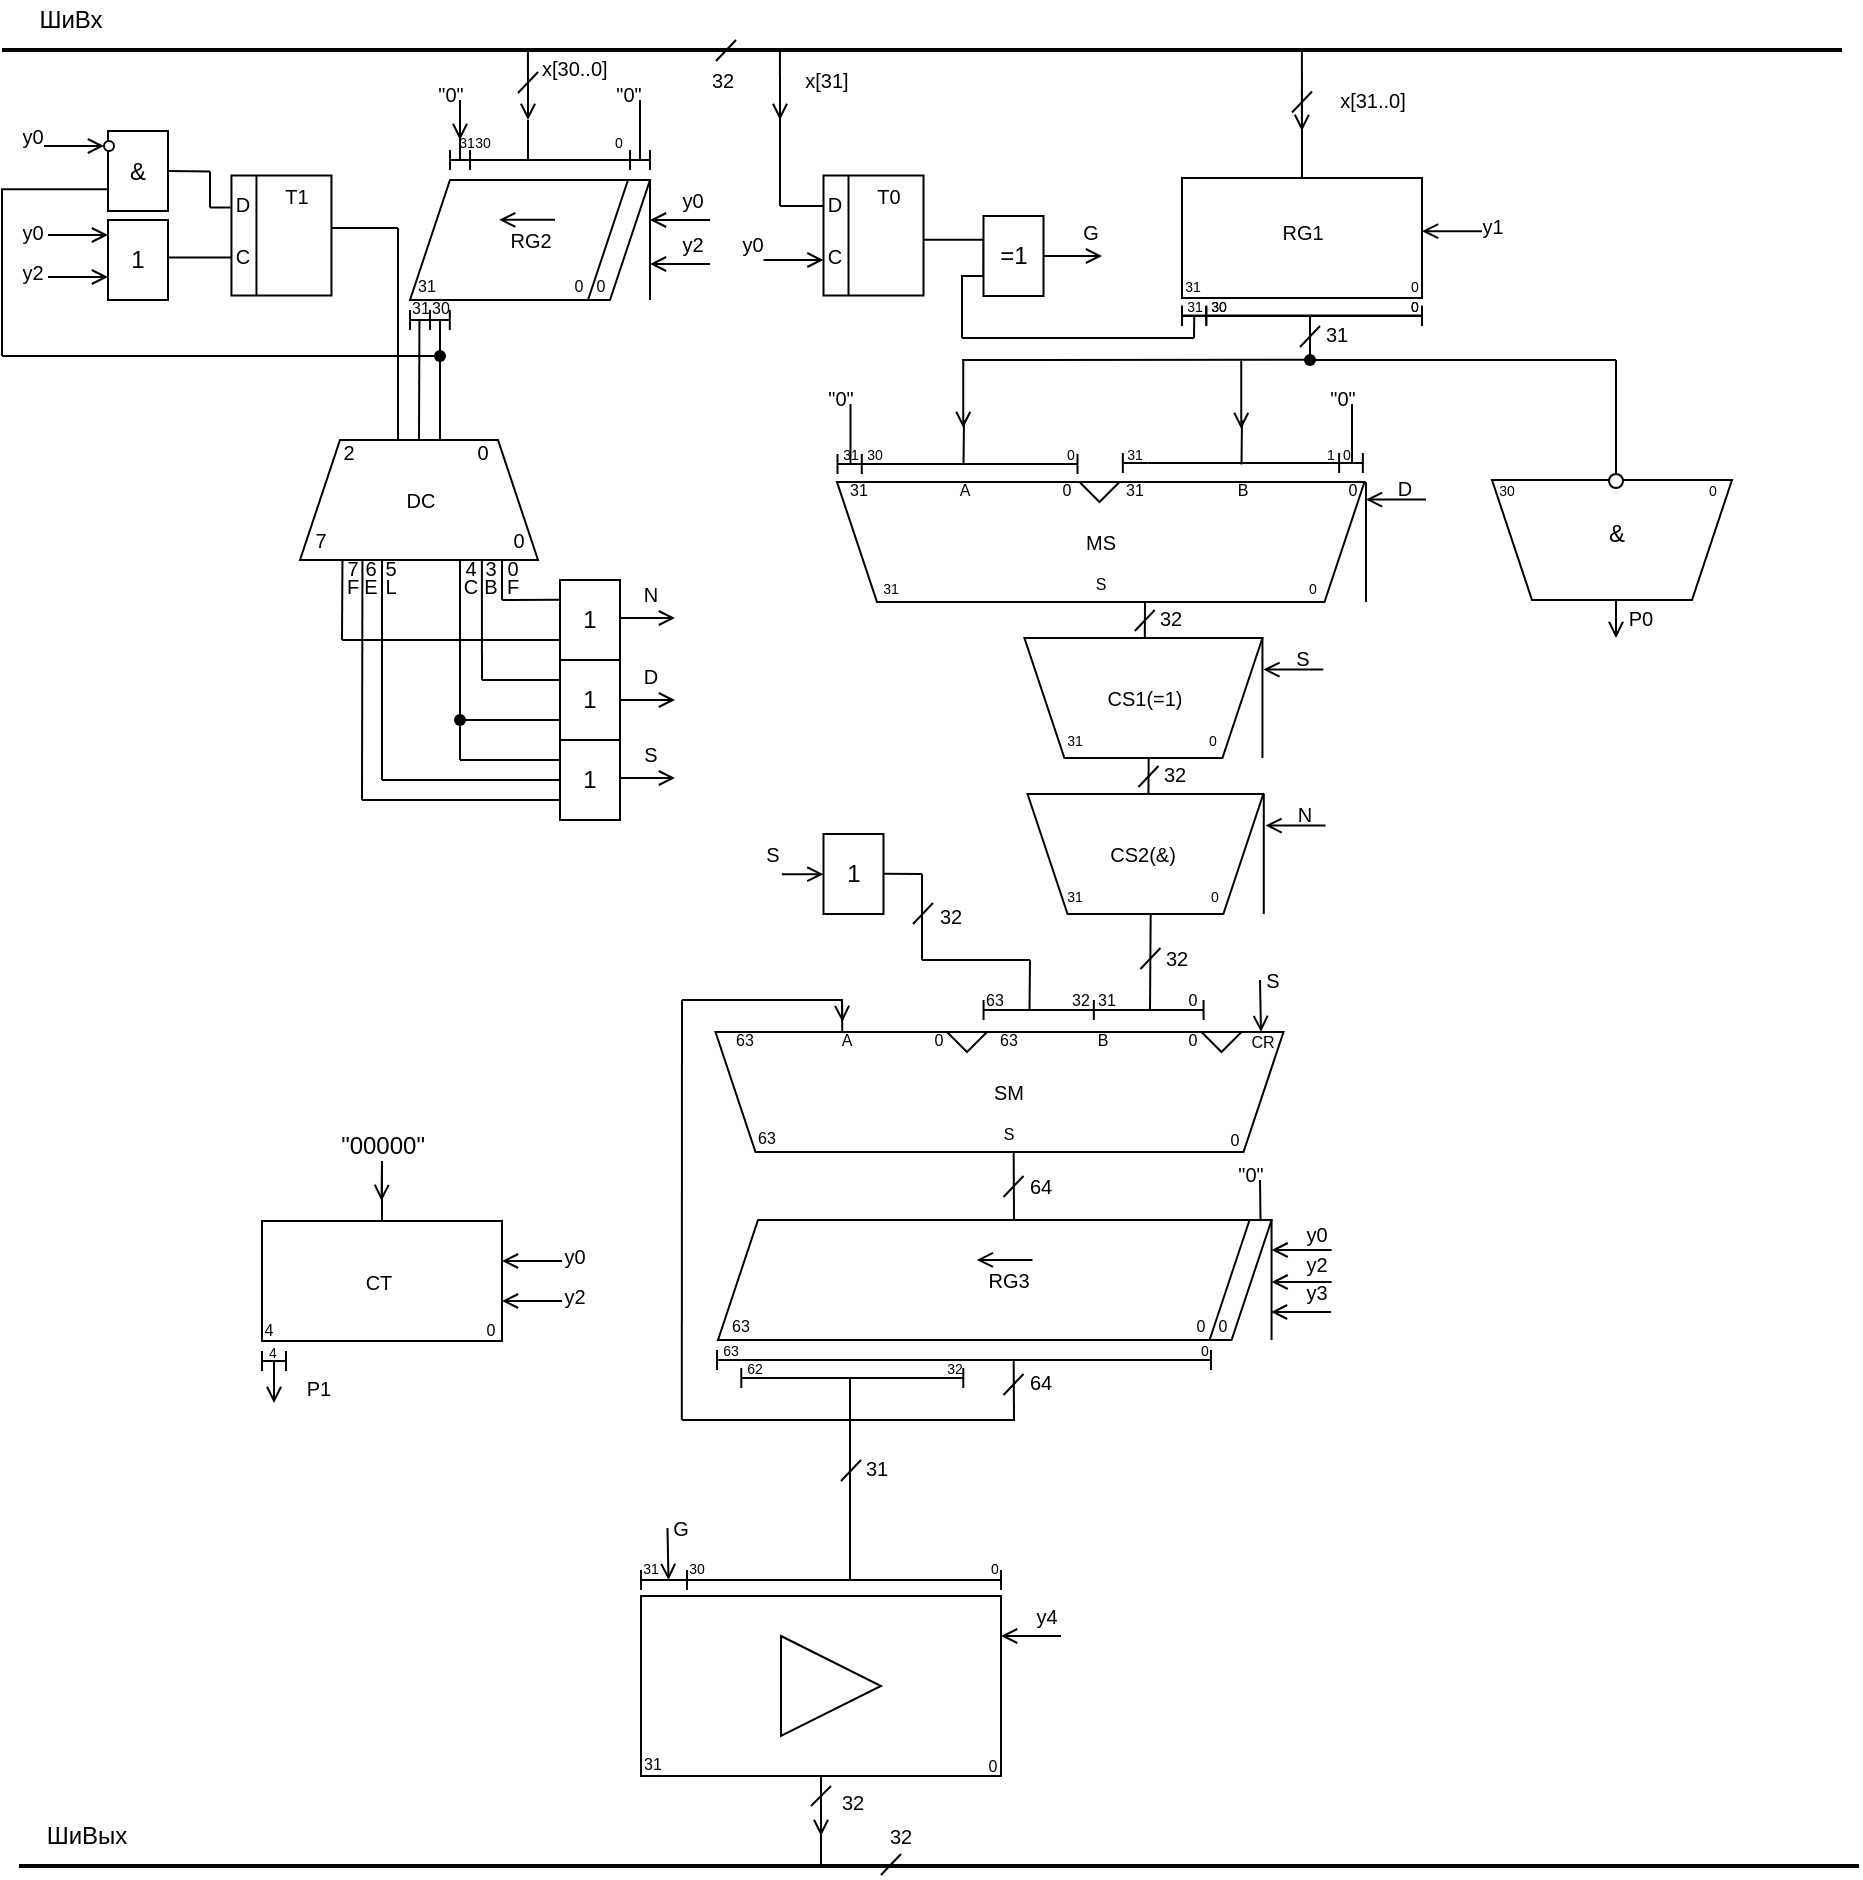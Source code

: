 <mxfile version="14.6.11" type="device"><diagram id="6rTT9G7XrdYnJIxg4RJ-" name="Page-1"><mxGraphModel dx="2443" dy="1606" grid="1" gridSize="10" guides="1" tooltips="1" connect="1" arrows="1" fold="1" page="1" pageScale="1" pageWidth="827" pageHeight="1169" math="0" shadow="0"><root><mxCell id="0"/><mxCell id="1" parent="0"/><mxCell id="VcBNwX88ljglJ-9v2kot-1" value="" style="line;strokeWidth=2;html=1;" parent="1" vertex="1"><mxGeometry x="-850" y="-1140" width="920" height="10" as="geometry"/></mxCell><mxCell id="VcBNwX88ljglJ-9v2kot-2" value="&lt;font style=&quot;font-size: 12px&quot;&gt;ШиВх&lt;/font&gt;" style="text;html=1;align=center;verticalAlign=middle;resizable=0;points=[];autosize=1;strokeColor=none;" parent="1" vertex="1"><mxGeometry x="-841.5" y="-1160" width="50" height="20" as="geometry"/></mxCell><mxCell id="VcBNwX88ljglJ-9v2kot-3" value="" style="shape=parallelogram;perimeter=parallelogramPerimeter;whiteSpace=wrap;html=1;fixedSize=1;" parent="1" vertex="1"><mxGeometry x="-646" y="-1070" width="120" height="60" as="geometry"/></mxCell><mxCell id="VcBNwX88ljglJ-9v2kot-4" value="" style="endArrow=none;html=1;" parent="1" edge="1"><mxGeometry width="50" height="50" relative="1" as="geometry"><mxPoint x="-626" y="-1080" as="sourcePoint"/><mxPoint x="-526" y="-1080" as="targetPoint"/></mxGeometry></mxCell><mxCell id="VcBNwX88ljglJ-9v2kot-5" value="" style="endArrow=none;html=1;" parent="1" edge="1"><mxGeometry width="50" height="50" relative="1" as="geometry"><mxPoint x="-626" y="-1085" as="sourcePoint"/><mxPoint x="-626" y="-1075" as="targetPoint"/></mxGeometry></mxCell><mxCell id="VcBNwX88ljglJ-9v2kot-6" value="" style="endArrow=none;html=1;" parent="1" edge="1"><mxGeometry width="50" height="50" relative="1" as="geometry"><mxPoint x="-536" y="-1085" as="sourcePoint"/><mxPoint x="-536" y="-1075" as="targetPoint"/></mxGeometry></mxCell><mxCell id="VcBNwX88ljglJ-9v2kot-7" value="" style="endArrow=none;html=1;entryX=0.25;entryY=0;entryDx=0;entryDy=0;" parent="1" edge="1"><mxGeometry width="50" height="50" relative="1" as="geometry"><mxPoint x="-557" y="-1010" as="sourcePoint"/><mxPoint x="-537" y="-1070" as="targetPoint"/><Array as="points"><mxPoint x="-547" y="-1040"/></Array></mxGeometry></mxCell><mxCell id="VcBNwX88ljglJ-9v2kot-8" value="&lt;font style=&quot;font-size: 8px&quot;&gt;31&lt;/font&gt;" style="text;html=1;align=center;verticalAlign=middle;resizable=0;points=[];autosize=1;strokeColor=none;" parent="1" vertex="1"><mxGeometry x="-648" y="-1028" width="20" height="20" as="geometry"/></mxCell><mxCell id="VcBNwX88ljglJ-9v2kot-9" value="&lt;font style=&quot;font-size: 8px&quot;&gt;0&lt;/font&gt;" style="text;html=1;align=center;verticalAlign=middle;resizable=0;points=[];autosize=1;strokeColor=none;" parent="1" vertex="1"><mxGeometry x="-572" y="-1028" width="20" height="20" as="geometry"/></mxCell><mxCell id="VcBNwX88ljglJ-9v2kot-10" value="&lt;font style=&quot;font-size: 8px&quot;&gt;0&lt;/font&gt;" style="text;html=1;align=center;verticalAlign=middle;resizable=0;points=[];autosize=1;strokeColor=none;" parent="1" vertex="1"><mxGeometry x="-561" y="-1028" width="20" height="20" as="geometry"/></mxCell><mxCell id="VcBNwX88ljglJ-9v2kot-11" value="&lt;font style=&quot;font-size: 10px&quot;&gt;RG2&lt;/font&gt;" style="text;html=1;align=center;verticalAlign=middle;resizable=0;points=[];autosize=1;strokeColor=none;" parent="1" vertex="1"><mxGeometry x="-606" y="-1050" width="40" height="20" as="geometry"/></mxCell><mxCell id="VcBNwX88ljglJ-9v2kot-12" value="" style="endArrow=open;html=1;exitX=0.812;exitY=-0.004;exitDx=0;exitDy=0;exitPerimeter=0;entryX=0.115;entryY=-0.004;entryDx=0;entryDy=0;entryPerimeter=0;endFill=0;" parent="1" source="VcBNwX88ljglJ-9v2kot-11" target="VcBNwX88ljglJ-9v2kot-11" edge="1"><mxGeometry width="50" height="50" relative="1" as="geometry"><mxPoint x="-426" y="-1020" as="sourcePoint"/><mxPoint x="-476" y="-970" as="targetPoint"/><Array as="points"><mxPoint x="-574" y="-1050"/></Array></mxGeometry></mxCell><mxCell id="VcBNwX88ljglJ-9v2kot-13" value="" style="endArrow=none;html=1;" parent="1" edge="1"><mxGeometry width="50" height="50" relative="1" as="geometry"><mxPoint x="-616" y="-1085" as="sourcePoint"/><mxPoint x="-616" y="-1075" as="targetPoint"/></mxGeometry></mxCell><mxCell id="VcBNwX88ljglJ-9v2kot-15" value="" style="endArrow=none;html=1;entryX=1;entryY=0;entryDx=0;entryDy=0;" parent="1" target="VcBNwX88ljglJ-9v2kot-3" edge="1"><mxGeometry width="50" height="50" relative="1" as="geometry"><mxPoint x="-526" y="-1010" as="sourcePoint"/><mxPoint x="-426" y="-1020" as="targetPoint"/></mxGeometry></mxCell><mxCell id="VcBNwX88ljglJ-9v2kot-16" value="&lt;font style=&quot;font-size: 7px&quot;&gt;31&lt;/font&gt;" style="text;html=1;align=center;verticalAlign=middle;resizable=0;points=[];autosize=1;rounded=0;glass=1;" parent="1" vertex="1"><mxGeometry x="-628" y="-1100" width="20" height="20" as="geometry"/></mxCell><mxCell id="VcBNwX88ljglJ-9v2kot-17" value="&lt;font style=&quot;font-size: 7px&quot;&gt;30&lt;/font&gt;" style="text;html=1;align=center;verticalAlign=middle;resizable=0;points=[];autosize=1;strokeColor=none;" parent="1" vertex="1"><mxGeometry x="-620" y="-1100" width="20" height="20" as="geometry"/></mxCell><mxCell id="VcBNwX88ljglJ-9v2kot-20" value="&lt;font style=&quot;font-size: 7px&quot;&gt;0&lt;/font&gt;" style="text;html=1;align=center;verticalAlign=middle;resizable=0;points=[];autosize=1;strokeColor=none;" parent="1" vertex="1"><mxGeometry x="-552" y="-1100" width="20" height="20" as="geometry"/></mxCell><mxCell id="VcBNwX88ljglJ-9v2kot-21" value="" style="endArrow=open;html=1;endFill=0;" parent="1" edge="1"><mxGeometry width="50" height="50" relative="1" as="geometry"><mxPoint x="-621" y="-1100" as="sourcePoint"/><mxPoint x="-621" y="-1090" as="targetPoint"/></mxGeometry></mxCell><mxCell id="VcBNwX88ljglJ-9v2kot-22" value="" style="endArrow=none;html=1;" parent="1" edge="1"><mxGeometry width="50" height="50" relative="1" as="geometry"><mxPoint x="-621" y="-1080" as="sourcePoint"/><mxPoint x="-621" y="-1110" as="targetPoint"/><Array as="points"><mxPoint x="-621" y="-1090"/></Array></mxGeometry></mxCell><mxCell id="VcBNwX88ljglJ-9v2kot-23" value="&lt;span style=&quot;font-size: 10px&quot;&gt;&quot;0&quot;&lt;/span&gt;" style="text;html=1;align=center;verticalAlign=middle;resizable=0;points=[];autosize=1;strokeColor=none;" parent="1" vertex="1"><mxGeometry x="-641" y="-1123" width="30" height="20" as="geometry"/></mxCell><mxCell id="VcBNwX88ljglJ-9v2kot-24" value="" style="endArrow=open;html=1;exitX=0.098;exitY=0.546;exitDx=0;exitDy=0;exitPerimeter=0;endFill=0;" parent="1" edge="1"><mxGeometry width="50" height="50" relative="1" as="geometry"><mxPoint x="-587.02" y="-1134.54" as="sourcePoint"/><mxPoint x="-587" y="-1100" as="targetPoint"/></mxGeometry></mxCell><mxCell id="VcBNwX88ljglJ-9v2kot-25" value="" style="endArrow=none;html=1;" parent="1" edge="1"><mxGeometry width="50" height="50" relative="1" as="geometry"><mxPoint x="-587" y="-1080" as="sourcePoint"/><mxPoint x="-587" y="-1100" as="targetPoint"/></mxGeometry></mxCell><mxCell id="VcBNwX88ljglJ-9v2kot-29" value="" style="endArrow=open;html=1;endFill=0;" parent="1" edge="1"><mxGeometry width="50" height="50" relative="1" as="geometry"><mxPoint x="-496" y="-1050" as="sourcePoint"/><mxPoint x="-526" y="-1050" as="targetPoint"/></mxGeometry></mxCell><mxCell id="VcBNwX88ljglJ-9v2kot-30" value="" style="endArrow=open;html=1;endFill=0;" parent="1" edge="1"><mxGeometry width="50" height="50" relative="1" as="geometry"><mxPoint x="-496" y="-1028" as="sourcePoint"/><mxPoint x="-526" y="-1028" as="targetPoint"/></mxGeometry></mxCell><mxCell id="VcBNwX88ljglJ-9v2kot-32" value="&lt;font style=&quot;font-size: 10px&quot;&gt;32&lt;/font&gt;" style="text;html=1;align=center;verticalAlign=middle;resizable=0;points=[];autosize=1;strokeColor=none;" parent="1" vertex="1"><mxGeometry x="-505.06" y="-1130" width="30" height="20" as="geometry"/></mxCell><mxCell id="VcBNwX88ljglJ-9v2kot-33" value="" style="endArrow=none;html=1;" parent="1" edge="1"><mxGeometry width="50" height="50" relative="1" as="geometry"><mxPoint x="-582" y="-1124" as="sourcePoint"/><mxPoint x="-592" y="-1113.5" as="targetPoint"/></mxGeometry></mxCell><mxCell id="VcBNwX88ljglJ-9v2kot-34" value="" style="endArrow=none;html=1;" parent="1" edge="1"><mxGeometry width="50" height="50" relative="1" as="geometry"><mxPoint x="-483" y="-1140" as="sourcePoint"/><mxPoint x="-493" y="-1129.5" as="targetPoint"/></mxGeometry></mxCell><mxCell id="VcBNwX88ljglJ-9v2kot-35" value="&lt;div style=&quot;text-align: center&quot;&gt;&lt;span style=&quot;font-size: 10px&quot;&gt;&lt;font face=&quot;helvetica&quot;&gt;x[30..0]&lt;/font&gt;&lt;/span&gt;&lt;/div&gt;" style="text;whiteSpace=wrap;html=1;" parent="1" vertex="1"><mxGeometry x="-582" y="-1140" width="40" height="30" as="geometry"/></mxCell><mxCell id="FhcqN6bbAyKNYgnMqyNb-2" value="" style="rounded=0;whiteSpace=wrap;html=1;glass=0;" parent="1" vertex="1"><mxGeometry x="-735.27" y="-1072.25" width="50" height="60" as="geometry"/></mxCell><mxCell id="FhcqN6bbAyKNYgnMqyNb-3" value="" style="endArrow=none;html=1;entryX=0.25;entryY=0;entryDx=0;entryDy=0;exitX=0.25;exitY=1;exitDx=0;exitDy=0;" parent="1" source="FhcqN6bbAyKNYgnMqyNb-2" target="FhcqN6bbAyKNYgnMqyNb-2" edge="1"><mxGeometry width="50" height="50" relative="1" as="geometry"><mxPoint x="-670.77" y="-1082.25" as="sourcePoint"/><mxPoint x="-620.77" y="-1132.25" as="targetPoint"/></mxGeometry></mxCell><mxCell id="FhcqN6bbAyKNYgnMqyNb-4" value="&lt;font style=&quot;font-size: 10px&quot;&gt;D&lt;/font&gt;" style="text;html=1;align=center;verticalAlign=middle;resizable=0;points=[];autosize=1;strokeColor=none;" parent="1" vertex="1"><mxGeometry x="-739.77" y="-1068.25" width="20" height="20" as="geometry"/></mxCell><mxCell id="FhcqN6bbAyKNYgnMqyNb-7" value="&lt;font style=&quot;font-size: 10px&quot;&gt;C&lt;/font&gt;" style="text;html=1;align=center;verticalAlign=middle;resizable=0;points=[];autosize=1;strokeColor=none;" parent="1" vertex="1"><mxGeometry x="-740.02" y="-1042.25" width="20" height="20" as="geometry"/></mxCell><mxCell id="FhcqN6bbAyKNYgnMqyNb-8" value="" style="endArrow=none;html=1;" parent="1" edge="1"><mxGeometry width="50" height="50" relative="1" as="geometry"><mxPoint x="-746" y="-1056.25" as="sourcePoint"/><mxPoint x="-735.77" y="-1056.25" as="targetPoint"/></mxGeometry></mxCell><mxCell id="FhcqN6bbAyKNYgnMqyNb-9" value="&lt;font style=&quot;font-size: 10px&quot;&gt;T1&lt;/font&gt;" style="text;html=1;align=center;verticalAlign=middle;resizable=0;points=[];autosize=1;strokeColor=none;" parent="1" vertex="1"><mxGeometry x="-717.77" y="-1072.25" width="30" height="20" as="geometry"/></mxCell><mxCell id="FhcqN6bbAyKNYgnMqyNb-11" value="" style="endArrow=none;html=1;entryX=0.25;entryY=0.55;entryDx=0;entryDy=0;entryPerimeter=0;" parent="1" target="FhcqN6bbAyKNYgnMqyNb-7" edge="1"><mxGeometry width="50" height="50" relative="1" as="geometry"><mxPoint x="-776" y="-1031.25" as="sourcePoint"/><mxPoint x="-650.77" y="-1082.25" as="targetPoint"/></mxGeometry></mxCell><mxCell id="FhcqN6bbAyKNYgnMqyNb-18" value="" style="endArrow=none;html=1;" parent="1" edge="1"><mxGeometry width="50" height="50" relative="1" as="geometry"><mxPoint x="-526" y="-1085" as="sourcePoint"/><mxPoint x="-526" y="-1075" as="targetPoint"/></mxGeometry></mxCell><mxCell id="FhcqN6bbAyKNYgnMqyNb-19" value="" style="endArrow=none;html=1;" parent="1" edge="1"><mxGeometry width="50" height="50" relative="1" as="geometry"><mxPoint x="-531" y="-1080" as="sourcePoint"/><mxPoint x="-531" y="-1110" as="targetPoint"/><Array as="points"><mxPoint x="-531" y="-1090"/></Array></mxGeometry></mxCell><mxCell id="FhcqN6bbAyKNYgnMqyNb-21" value="&lt;span style=&quot;font-size: 10px&quot;&gt;&quot;0&quot;&lt;/span&gt;" style="text;html=1;align=center;verticalAlign=middle;resizable=0;points=[];autosize=1;strokeColor=none;" parent="1" vertex="1"><mxGeometry x="-552" y="-1123" width="30" height="20" as="geometry"/></mxCell><mxCell id="FhcqN6bbAyKNYgnMqyNb-22" value="&amp;amp;" style="rounded=0;whiteSpace=wrap;html=1;glass=0;" parent="1" vertex="1"><mxGeometry x="-797" y="-1094.5" width="30" height="40" as="geometry"/></mxCell><mxCell id="FhcqN6bbAyKNYgnMqyNb-24" value="" style="ellipse;whiteSpace=wrap;html=1;aspect=fixed;rounded=0;glass=0;" parent="1" vertex="1"><mxGeometry x="-799" y="-1089.5" width="5" height="5" as="geometry"/></mxCell><mxCell id="FhcqN6bbAyKNYgnMqyNb-28" value="" style="endArrow=open;html=1;endFill=0;" parent="1" edge="1"><mxGeometry width="50" height="50" relative="1" as="geometry"><mxPoint x="-829" y="-1087" as="sourcePoint"/><mxPoint x="-799" y="-1087" as="targetPoint"/></mxGeometry></mxCell><mxCell id="FhcqN6bbAyKNYgnMqyNb-29" value="&lt;font style=&quot;font-size: 10px&quot;&gt;y0&lt;/font&gt;" style="text;html=1;align=center;verticalAlign=middle;resizable=0;points=[];autosize=1;strokeColor=none;direction=south;" parent="1" vertex="1"><mxGeometry x="-850" y="-1102.25" width="30" height="20" as="geometry"/></mxCell><mxCell id="FhcqN6bbAyKNYgnMqyNb-32" value="1" style="rounded=0;whiteSpace=wrap;html=1;glass=0;" parent="1" vertex="1"><mxGeometry x="-797" y="-1050" width="30" height="40" as="geometry"/></mxCell><mxCell id="FhcqN6bbAyKNYgnMqyNb-35" value="" style="endArrow=open;html=1;endFill=0;" parent="1" edge="1"><mxGeometry width="50" height="50" relative="1" as="geometry"><mxPoint x="-827" y="-1042.5" as="sourcePoint"/><mxPoint x="-797" y="-1042.5" as="targetPoint"/></mxGeometry></mxCell><mxCell id="FhcqN6bbAyKNYgnMqyNb-36" value="&lt;font style=&quot;font-size: 10px&quot;&gt;y0&lt;/font&gt;" style="text;html=1;align=center;verticalAlign=middle;resizable=0;points=[];autosize=1;strokeColor=none;direction=south;" parent="1" vertex="1"><mxGeometry x="-850" y="-1054.5" width="30" height="20" as="geometry"/></mxCell><mxCell id="FhcqN6bbAyKNYgnMqyNb-37" value="" style="endArrow=open;html=1;endFill=0;" parent="1" edge="1"><mxGeometry width="50" height="50" relative="1" as="geometry"><mxPoint x="-827" y="-1021.5" as="sourcePoint"/><mxPoint x="-797" y="-1021.5" as="targetPoint"/></mxGeometry></mxCell><mxCell id="FhcqN6bbAyKNYgnMqyNb-38" value="&lt;font style=&quot;font-size: 10px&quot;&gt;y2&lt;/font&gt;" style="text;html=1;align=center;verticalAlign=middle;resizable=0;points=[];autosize=1;strokeColor=none;direction=south;" parent="1" vertex="1"><mxGeometry x="-850" y="-1034.5" width="30" height="20" as="geometry"/></mxCell><mxCell id="FhcqN6bbAyKNYgnMqyNb-42" value="" style="endArrow=none;html=1;labelBackgroundColor=#ffffff;fontColor=#000000;entryX=1;entryY=0.5;entryDx=0;entryDy=0;" parent="1" target="FhcqN6bbAyKNYgnMqyNb-22" edge="1"><mxGeometry width="50" height="50" relative="1" as="geometry"><mxPoint x="-746" y="-1074.25" as="sourcePoint"/><mxPoint x="-726" y="-1086.25" as="targetPoint"/></mxGeometry></mxCell><mxCell id="FhcqN6bbAyKNYgnMqyNb-43" value="" style="endArrow=none;html=1;labelBackgroundColor=#ffffff;fontColor=#000000;" parent="1" edge="1"><mxGeometry width="50" height="50" relative="1" as="geometry"><mxPoint x="-746" y="-1056.25" as="sourcePoint"/><mxPoint x="-746" y="-1074.25" as="targetPoint"/></mxGeometry></mxCell><mxCell id="FhcqN6bbAyKNYgnMqyNb-44" value="" style="endArrow=none;html=1;entryX=0.75;entryY=0.85;entryDx=0;entryDy=0;entryPerimeter=0;" parent="1" target="FhcqN6bbAyKNYgnMqyNb-50" edge="1"><mxGeometry width="50" height="50" relative="1" as="geometry"><mxPoint x="-646" y="-1000" as="sourcePoint"/><mxPoint x="-616" y="-1000" as="targetPoint"/></mxGeometry></mxCell><mxCell id="FhcqN6bbAyKNYgnMqyNb-45" value="" style="endArrow=none;html=1;" parent="1" edge="1"><mxGeometry width="50" height="50" relative="1" as="geometry"><mxPoint x="-636" y="-1005" as="sourcePoint"/><mxPoint x="-636" y="-995" as="targetPoint"/></mxGeometry></mxCell><mxCell id="FhcqN6bbAyKNYgnMqyNb-46" value="" style="endArrow=none;html=1;" parent="1" edge="1"><mxGeometry width="50" height="50" relative="1" as="geometry"><mxPoint x="-646" y="-1005" as="sourcePoint"/><mxPoint x="-646" y="-995" as="targetPoint"/></mxGeometry></mxCell><mxCell id="FhcqN6bbAyKNYgnMqyNb-47" value="" style="endArrow=none;html=1;" parent="1" edge="1"><mxGeometry width="50" height="50" relative="1" as="geometry"><mxPoint x="-626.1" y="-1005" as="sourcePoint"/><mxPoint x="-626.1" y="-995" as="targetPoint"/></mxGeometry></mxCell><mxCell id="FhcqN6bbAyKNYgnMqyNb-49" value="&lt;font style=&quot;font-size: 8px&quot;&gt;31&lt;/font&gt;" style="text;html=1;align=center;verticalAlign=middle;resizable=0;points=[];autosize=1;strokeColor=none;" parent="1" vertex="1"><mxGeometry x="-651" y="-1017" width="20" height="20" as="geometry"/></mxCell><mxCell id="FhcqN6bbAyKNYgnMqyNb-50" value="&lt;font style=&quot;font-size: 8px&quot;&gt;30&lt;/font&gt;" style="text;html=1;align=center;verticalAlign=middle;resizable=0;points=[];autosize=1;strokeColor=none;" parent="1" vertex="1"><mxGeometry x="-641" y="-1017" width="20" height="20" as="geometry"/></mxCell><mxCell id="FhcqN6bbAyKNYgnMqyNb-53" value="" style="endArrow=none;html=1;labelBackgroundColor=#ffffff;fontColor=#000000;" parent="1" edge="1"><mxGeometry width="50" height="50" relative="1" as="geometry"><mxPoint x="-631" y="-940" as="sourcePoint"/><mxPoint x="-631" y="-1000" as="targetPoint"/></mxGeometry></mxCell><mxCell id="FhcqN6bbAyKNYgnMqyNb-54" value="" style="endArrow=none;html=1;" parent="1" edge="1"><mxGeometry width="50" height="50" relative="1" as="geometry"><mxPoint x="-850" y="-982" as="sourcePoint"/><mxPoint x="-631" y="-982" as="targetPoint"/></mxGeometry></mxCell><mxCell id="FhcqN6bbAyKNYgnMqyNb-55" value="" style="endArrow=none;html=1;labelBackgroundColor=#ffffff;fontColor=#000000;" parent="1" edge="1"><mxGeometry width="50" height="50" relative="1" as="geometry"><mxPoint x="-850" y="-982" as="sourcePoint"/><mxPoint x="-850" y="-1065" as="targetPoint"/></mxGeometry></mxCell><mxCell id="FhcqN6bbAyKNYgnMqyNb-56" value="" style="endArrow=none;html=1;entryX=-0.009;entryY=0.727;entryDx=0;entryDy=0;entryPerimeter=0;" parent="1" target="FhcqN6bbAyKNYgnMqyNb-22" edge="1"><mxGeometry width="50" height="50" relative="1" as="geometry"><mxPoint x="-850.49" y="-1065.37" as="sourcePoint"/><mxPoint x="-800" y="-1065" as="targetPoint"/></mxGeometry></mxCell><mxCell id="FhcqN6bbAyKNYgnMqyNb-59" value="" style="shape=trapezoid;perimeter=trapezoidPerimeter;whiteSpace=wrap;html=1;fixedSize=1;rounded=0;glass=1;strokeColor=#000000;fillColor=#ffffff;rotation=0;" parent="1" vertex="1"><mxGeometry x="-701" y="-940" width="119" height="60" as="geometry"/></mxCell><mxCell id="FhcqN6bbAyKNYgnMqyNb-61" value="" style="endArrow=none;html=1;labelBackgroundColor=#ffffff;fontColor=#000000;exitX=0.5;exitY=0;exitDx=0;exitDy=0;" parent="1" edge="1"><mxGeometry width="50" height="50" relative="1" as="geometry"><mxPoint x="-641.5" y="-940" as="sourcePoint"/><mxPoint x="-641.28" y="-1000" as="targetPoint"/></mxGeometry></mxCell><mxCell id="FhcqN6bbAyKNYgnMqyNb-62" value="" style="endArrow=none;html=1;labelBackgroundColor=#ffffff;fontColor=#000000;" parent="1" edge="1"><mxGeometry width="50" height="50" relative="1" as="geometry"><mxPoint x="-652" y="-940" as="sourcePoint"/><mxPoint x="-652" y="-1046" as="targetPoint"/></mxGeometry></mxCell><mxCell id="FhcqN6bbAyKNYgnMqyNb-63" value="" style="endArrow=none;html=1;" parent="1" edge="1"><mxGeometry width="50" height="50" relative="1" as="geometry"><mxPoint x="-685" y="-1046" as="sourcePoint"/><mxPoint x="-652" y="-1046" as="targetPoint"/></mxGeometry></mxCell><mxCell id="FhcqN6bbAyKNYgnMqyNb-64" value="" style="shape=waypoint;sketch=0;size=6;pointerEvents=1;points=[];fillColor=none;resizable=0;rotatable=0;perimeter=centerPerimeter;snapToPoint=1;rounded=0;glass=0;strokeColor=#000000;" parent="1" vertex="1"><mxGeometry x="-651" y="-1002" width="40" height="40" as="geometry"/></mxCell><mxCell id="FhcqN6bbAyKNYgnMqyNb-66" value="&lt;font style=&quot;font-size: 10px&quot;&gt;DC&lt;/font&gt;" style="text;html=1;align=center;verticalAlign=middle;resizable=0;points=[];autosize=1;strokeColor=none;" parent="1" vertex="1"><mxGeometry x="-656" y="-920" width="30" height="20" as="geometry"/></mxCell><mxCell id="FhcqN6bbAyKNYgnMqyNb-67" value="&lt;font style=&quot;font-size: 10px&quot;&gt;7&lt;/font&gt;" style="text;html=1;align=center;verticalAlign=middle;resizable=0;points=[];autosize=1;strokeColor=none;" parent="1" vertex="1"><mxGeometry x="-701" y="-900" width="20" height="20" as="geometry"/></mxCell><mxCell id="FhcqN6bbAyKNYgnMqyNb-69" value="&lt;font style=&quot;font-size: 10px&quot;&gt;0&lt;/font&gt;" style="text;html=1;align=center;verticalAlign=middle;resizable=0;points=[];autosize=1;strokeColor=none;" parent="1" vertex="1"><mxGeometry x="-602" y="-900" width="20" height="20" as="geometry"/></mxCell><mxCell id="FhcqN6bbAyKNYgnMqyNb-70" value="&lt;span style=&quot;font-size: 10px&quot;&gt;2&lt;/span&gt;" style="text;html=1;align=center;verticalAlign=middle;resizable=0;points=[];autosize=1;strokeColor=none;" parent="1" vertex="1"><mxGeometry x="-686.77" y="-944" width="20" height="20" as="geometry"/></mxCell><mxCell id="FhcqN6bbAyKNYgnMqyNb-71" value="&lt;span style=&quot;font-size: 10px&quot;&gt;0&lt;/span&gt;" style="text;html=1;align=center;verticalAlign=middle;resizable=0;points=[];autosize=1;strokeColor=none;" parent="1" vertex="1"><mxGeometry x="-620" y="-944" width="20" height="20" as="geometry"/></mxCell><mxCell id="FhcqN6bbAyKNYgnMqyNb-72" value="&lt;font style=&quot;font-size: 10px&quot;&gt;y0&lt;/font&gt;" style="text;html=1;align=center;verticalAlign=middle;resizable=0;points=[];autosize=1;strokeColor=none;direction=south;" parent="1" vertex="1"><mxGeometry x="-520" y="-1070" width="30" height="20" as="geometry"/></mxCell><mxCell id="FhcqN6bbAyKNYgnMqyNb-73" value="&lt;font style=&quot;font-size: 10px&quot;&gt;y2&lt;/font&gt;" style="text;html=1;align=center;verticalAlign=middle;resizable=0;points=[];autosize=1;strokeColor=none;direction=south;" parent="1" vertex="1"><mxGeometry x="-520" y="-1048.25" width="30" height="20" as="geometry"/></mxCell><mxCell id="FhcqN6bbAyKNYgnMqyNb-74" value="1" style="rounded=0;whiteSpace=wrap;html=1;glass=0;" parent="1" vertex="1"><mxGeometry x="-571" y="-870" width="30" height="40" as="geometry"/></mxCell><mxCell id="FhcqN6bbAyKNYgnMqyNb-75" value="1" style="rounded=0;whiteSpace=wrap;html=1;glass=0;" parent="1" vertex="1"><mxGeometry x="-571" y="-830" width="30" height="40" as="geometry"/></mxCell><mxCell id="FhcqN6bbAyKNYgnMqyNb-76" value="1" style="rounded=0;whiteSpace=wrap;html=1;glass=0;" parent="1" vertex="1"><mxGeometry x="-571" y="-790" width="30" height="40" as="geometry"/></mxCell><mxCell id="FhcqN6bbAyKNYgnMqyNb-85" value="" style="endArrow=none;html=1;labelBackgroundColor=#ffffff;fontColor=#000000;" parent="1" edge="1"><mxGeometry width="50" height="50" relative="1" as="geometry"><mxPoint x="-610" y="-820" as="sourcePoint"/><mxPoint x="-610.07" y="-880" as="targetPoint"/><Array as="points"><mxPoint x="-610.07" y="-880"/></Array></mxGeometry></mxCell><mxCell id="FhcqN6bbAyKNYgnMqyNb-86" value="" style="endArrow=none;html=1;labelBackgroundColor=#ffffff;fontColor=#000000;" parent="1" edge="1"><mxGeometry width="50" height="50" relative="1" as="geometry"><mxPoint x="-600" y="-860" as="sourcePoint"/><mxPoint x="-600" y="-880" as="targetPoint"/><Array as="points"><mxPoint x="-600" y="-880"/></Array></mxGeometry></mxCell><mxCell id="FhcqN6bbAyKNYgnMqyNb-87" value="&lt;font style=&quot;font-size: 10px&quot;&gt;0&lt;/font&gt;" style="text;html=1;align=center;verticalAlign=middle;resizable=0;points=[];autosize=1;strokeColor=none;" parent="1" vertex="1"><mxGeometry x="-605" y="-886" width="20" height="20" as="geometry"/></mxCell><mxCell id="FhcqN6bbAyKNYgnMqyNb-88" value="&lt;font style=&quot;font-size: 10px&quot;&gt;F&lt;/font&gt;" style="text;html=1;align=center;verticalAlign=middle;resizable=0;points=[];autosize=1;strokeColor=none;" parent="1" vertex="1"><mxGeometry x="-605" y="-877" width="20" height="20" as="geometry"/></mxCell><mxCell id="FhcqN6bbAyKNYgnMqyNb-89" value="" style="endArrow=none;html=1;" parent="1" edge="1"><mxGeometry width="50" height="50" relative="1" as="geometry"><mxPoint x="-600" y="-860" as="sourcePoint"/><mxPoint x="-571" y="-860.13" as="targetPoint"/></mxGeometry></mxCell><mxCell id="FhcqN6bbAyKNYgnMqyNb-90" value="&lt;font style=&quot;font-size: 10px&quot;&gt;3&lt;/font&gt;" style="text;html=1;align=center;verticalAlign=middle;resizable=0;points=[];autosize=1;strokeColor=none;" parent="1" vertex="1"><mxGeometry x="-616" y="-886" width="20" height="20" as="geometry"/></mxCell><mxCell id="FhcqN6bbAyKNYgnMqyNb-91" value="&lt;span style=&quot;font-size: 10px&quot;&gt;B&lt;/span&gt;" style="text;html=1;align=center;verticalAlign=middle;resizable=0;points=[];autosize=1;strokeColor=none;" parent="1" vertex="1"><mxGeometry x="-616" y="-877" width="20" height="20" as="geometry"/></mxCell><mxCell id="FhcqN6bbAyKNYgnMqyNb-92" value="" style="endArrow=none;html=1;" parent="1" edge="1"><mxGeometry width="50" height="50" relative="1" as="geometry"><mxPoint x="-610" y="-820" as="sourcePoint"/><mxPoint x="-571.5" y="-820" as="targetPoint"/></mxGeometry></mxCell><mxCell id="FhcqN6bbAyKNYgnMqyNb-93" value="&lt;font style=&quot;font-size: 10px&quot;&gt;4&lt;/font&gt;" style="text;html=1;align=center;verticalAlign=middle;resizable=0;points=[];autosize=1;strokeColor=none;" parent="1" vertex="1"><mxGeometry x="-626" y="-886" width="20" height="20" as="geometry"/></mxCell><mxCell id="FhcqN6bbAyKNYgnMqyNb-94" value="&lt;span style=&quot;font-size: 10px&quot;&gt;C&lt;/span&gt;" style="text;html=1;align=center;verticalAlign=middle;resizable=0;points=[];autosize=1;strokeColor=none;" parent="1" vertex="1"><mxGeometry x="-626" y="-877" width="20" height="20" as="geometry"/></mxCell><mxCell id="FhcqN6bbAyKNYgnMqyNb-95" value="" style="endArrow=none;html=1;labelBackgroundColor=#ffffff;fontColor=#000000;startArrow=none;" parent="1" source="FhcqN6bbAyKNYgnMqyNb-98" edge="1"><mxGeometry width="50" height="50" relative="1" as="geometry"><mxPoint x="-621" y="-780" as="sourcePoint"/><mxPoint x="-621.0" y="-880" as="targetPoint"/><Array as="points"><mxPoint x="-621" y="-880"/></Array></mxGeometry></mxCell><mxCell id="FhcqN6bbAyKNYgnMqyNb-96" value="" style="endArrow=none;html=1;" parent="1" edge="1"><mxGeometry width="50" height="50" relative="1" as="geometry"><mxPoint x="-621" y="-800" as="sourcePoint"/><mxPoint x="-571" y="-800" as="targetPoint"/></mxGeometry></mxCell><mxCell id="FhcqN6bbAyKNYgnMqyNb-97" value="" style="endArrow=none;html=1;" parent="1" edge="1"><mxGeometry width="50" height="50" relative="1" as="geometry"><mxPoint x="-621" y="-780" as="sourcePoint"/><mxPoint x="-571" y="-780" as="targetPoint"/></mxGeometry></mxCell><mxCell id="FhcqN6bbAyKNYgnMqyNb-98" value="" style="shape=waypoint;sketch=0;size=6;pointerEvents=1;points=[];fillColor=none;resizable=0;rotatable=0;perimeter=centerPerimeter;snapToPoint=1;rounded=0;glass=0;strokeColor=#000000;" parent="1" vertex="1"><mxGeometry x="-641" y="-820" width="40" height="40" as="geometry"/></mxCell><mxCell id="FhcqN6bbAyKNYgnMqyNb-99" value="" style="endArrow=none;html=1;labelBackgroundColor=#ffffff;fontColor=#000000;" parent="1" target="FhcqN6bbAyKNYgnMqyNb-98" edge="1"><mxGeometry width="50" height="50" relative="1" as="geometry"><mxPoint x="-621" y="-780" as="sourcePoint"/><mxPoint x="-621" y="-880" as="targetPoint"/><Array as="points"/></mxGeometry></mxCell><mxCell id="FhcqN6bbAyKNYgnMqyNb-100" value="&lt;font style=&quot;font-size: 10px&quot;&gt;5&lt;/font&gt;" style="text;html=1;align=center;verticalAlign=middle;resizable=0;points=[];autosize=1;strokeColor=none;" parent="1" vertex="1"><mxGeometry x="-666" y="-886" width="20" height="20" as="geometry"/></mxCell><mxCell id="FhcqN6bbAyKNYgnMqyNb-101" value="&lt;span style=&quot;font-size: 10px&quot;&gt;L&lt;/span&gt;" style="text;html=1;align=center;verticalAlign=middle;resizable=0;points=[];autosize=1;strokeColor=none;" parent="1" vertex="1"><mxGeometry x="-666" y="-877" width="20" height="20" as="geometry"/></mxCell><mxCell id="FhcqN6bbAyKNYgnMqyNb-102" value="" style="endArrow=none;html=1;labelBackgroundColor=#ffffff;fontColor=#000000;startArrow=none;" parent="1" edge="1"><mxGeometry width="50" height="50" relative="1" as="geometry"><mxPoint x="-660" y="-770" as="sourcePoint"/><mxPoint x="-660" y="-880" as="targetPoint"/><Array as="points"><mxPoint x="-660" y="-880"/></Array></mxGeometry></mxCell><mxCell id="FhcqN6bbAyKNYgnMqyNb-103" value="" style="endArrow=none;html=1;" parent="1" edge="1"><mxGeometry width="50" height="50" relative="1" as="geometry"><mxPoint x="-660" y="-770" as="sourcePoint"/><mxPoint x="-571" y="-770" as="targetPoint"/></mxGeometry></mxCell><mxCell id="FhcqN6bbAyKNYgnMqyNb-105" value="&lt;font style=&quot;font-size: 10px&quot;&gt;6&lt;/font&gt;" style="text;html=1;align=center;verticalAlign=middle;resizable=0;points=[];autosize=1;strokeColor=none;" parent="1" vertex="1"><mxGeometry x="-676" y="-886" width="20" height="20" as="geometry"/></mxCell><mxCell id="FhcqN6bbAyKNYgnMqyNb-106" value="&lt;span style=&quot;font-size: 10px&quot;&gt;E&lt;/span&gt;" style="text;html=1;align=center;verticalAlign=middle;resizable=0;points=[];autosize=1;strokeColor=none;" parent="1" vertex="1"><mxGeometry x="-676" y="-877" width="20" height="20" as="geometry"/></mxCell><mxCell id="FhcqN6bbAyKNYgnMqyNb-107" value="&lt;font style=&quot;font-size: 10px&quot;&gt;7&lt;/font&gt;" style="text;html=1;align=center;verticalAlign=middle;resizable=0;points=[];autosize=1;strokeColor=none;" parent="1" vertex="1"><mxGeometry x="-685.27" y="-886" width="20" height="20" as="geometry"/></mxCell><mxCell id="FhcqN6bbAyKNYgnMqyNb-108" value="&lt;span style=&quot;font-size: 10px&quot;&gt;F&lt;/span&gt;" style="text;html=1;align=center;verticalAlign=middle;resizable=0;points=[];autosize=1;strokeColor=none;" parent="1" vertex="1"><mxGeometry x="-685" y="-877" width="20" height="20" as="geometry"/></mxCell><mxCell id="FhcqN6bbAyKNYgnMqyNb-109" value="" style="endArrow=none;html=1;labelBackgroundColor=#ffffff;fontColor=#000000;startArrow=none;" parent="1" edge="1"><mxGeometry width="50" height="50" relative="1" as="geometry"><mxPoint x="-670" y="-760" as="sourcePoint"/><mxPoint x="-669.77" y="-880" as="targetPoint"/><Array as="points"><mxPoint x="-669.77" y="-880"/></Array></mxGeometry></mxCell><mxCell id="FhcqN6bbAyKNYgnMqyNb-110" value="" style="endArrow=none;html=1;" parent="1" edge="1"><mxGeometry width="50" height="50" relative="1" as="geometry"><mxPoint x="-670" y="-760" as="sourcePoint"/><mxPoint x="-571" y="-760" as="targetPoint"/></mxGeometry></mxCell><mxCell id="FhcqN6bbAyKNYgnMqyNb-112" value="" style="endArrow=none;html=1;labelBackgroundColor=#ffffff;fontColor=#000000;startArrow=none;" parent="1" edge="1"><mxGeometry width="50" height="50" relative="1" as="geometry"><mxPoint x="-680" y="-840" as="sourcePoint"/><mxPoint x="-679.77" y="-880" as="targetPoint"/><Array as="points"><mxPoint x="-679.77" y="-880"/></Array></mxGeometry></mxCell><mxCell id="FhcqN6bbAyKNYgnMqyNb-113" value="" style="endArrow=none;html=1;" parent="1" edge="1"><mxGeometry width="50" height="50" relative="1" as="geometry"><mxPoint x="-680" y="-840" as="sourcePoint"/><mxPoint x="-571.5" y="-840" as="targetPoint"/></mxGeometry></mxCell><mxCell id="FhcqN6bbAyKNYgnMqyNb-116" style="edgeStyle=orthogonalEdgeStyle;rounded=0;jumpStyle=none;jumpSize=12;orthogonalLoop=1;jettySize=auto;html=1;endArrow=none;endFill=0;exitX=0.5;exitY=0;exitDx=0;exitDy=0;" parent="1" source="FhcqN6bbAyKNYgnMqyNb-117" edge="1"><mxGeometry relative="1" as="geometry"><mxPoint x="-200.06" y="-1080" as="sourcePoint"/><mxPoint x="-200.06" y="-1134" as="targetPoint"/></mxGeometry></mxCell><mxCell id="FhcqN6bbAyKNYgnMqyNb-117" value="" style="rounded=0;whiteSpace=wrap;html=1;glass=0;" parent="1" vertex="1"><mxGeometry x="-260" y="-1071" width="120" height="60" as="geometry"/></mxCell><mxCell id="FhcqN6bbAyKNYgnMqyNb-118" value="" style="endArrow=open;html=1;endFill=0;" parent="1" edge="1"><mxGeometry width="50" height="50" relative="1" as="geometry"><mxPoint x="-200.06" y="-1114.5" as="sourcePoint"/><mxPoint x="-200.06" y="-1094.5" as="targetPoint"/></mxGeometry></mxCell><mxCell id="FhcqN6bbAyKNYgnMqyNb-119" value="" style="endArrow=none;html=1;" parent="1" edge="1"><mxGeometry width="50" height="50" relative="1" as="geometry"><mxPoint x="-195" y="-1114.25" as="sourcePoint"/><mxPoint x="-205" y="-1103.75" as="targetPoint"/></mxGeometry></mxCell><mxCell id="FhcqN6bbAyKNYgnMqyNb-120" value="&lt;font style=&quot;font-size: 10px&quot;&gt;x[31..0]&lt;/font&gt;" style="text;html=1;align=center;verticalAlign=middle;resizable=0;points=[];autosize=1;strokeColor=none;" parent="1" vertex="1"><mxGeometry x="-190" y="-1120" width="50" height="20" as="geometry"/></mxCell><mxCell id="FhcqN6bbAyKNYgnMqyNb-126" value="&lt;span style=&quot;font-size: 10px&quot;&gt;RG1&lt;/span&gt;" style="text;html=1;align=center;verticalAlign=middle;resizable=0;points=[];autosize=1;strokeColor=none;" parent="1" vertex="1"><mxGeometry x="-220" y="-1054" width="40" height="20" as="geometry"/></mxCell><mxCell id="FhcqN6bbAyKNYgnMqyNb-127" value="&lt;font style=&quot;font-size: 7px&quot;&gt;31&lt;/font&gt;" style="text;html=1;align=center;verticalAlign=middle;resizable=0;points=[];autosize=1;strokeColor=none;" parent="1" vertex="1"><mxGeometry x="-265" y="-1028.25" width="20" height="20" as="geometry"/></mxCell><mxCell id="FhcqN6bbAyKNYgnMqyNb-128" value="&lt;span style=&quot;font-size: 7px&quot;&gt;0&lt;/span&gt;" style="text;html=1;align=center;verticalAlign=middle;resizable=0;points=[];autosize=1;strokeColor=none;" parent="1" vertex="1"><mxGeometry x="-154" y="-1028" width="20" height="20" as="geometry"/></mxCell><mxCell id="FhcqN6bbAyKNYgnMqyNb-129" value="" style="endArrow=open;html=1;endFill=0;entryX=1;entryY=0.25;entryDx=0;entryDy=0;" parent="1" edge="1"><mxGeometry width="50" height="50" relative="1" as="geometry"><mxPoint x="-110" y="-1044.42" as="sourcePoint"/><mxPoint x="-140" y="-1044.42" as="targetPoint"/></mxGeometry></mxCell><mxCell id="FhcqN6bbAyKNYgnMqyNb-130" value="&lt;font style=&quot;font-size: 10px&quot;&gt;y1&lt;/font&gt;" style="text;html=1;align=center;verticalAlign=middle;resizable=0;points=[];autosize=1;strokeColor=none;" parent="1" vertex="1"><mxGeometry x="-120" y="-1057" width="30" height="20" as="geometry"/></mxCell><mxCell id="FhcqN6bbAyKNYgnMqyNb-132" value="" style="shape=trapezoid;perimeter=trapezoidPerimeter;whiteSpace=wrap;html=1;fixedSize=1;rounded=0;glass=0;rotation=-180;" parent="1" vertex="1"><mxGeometry x="-105" y="-920" width="120" height="60" as="geometry"/></mxCell><mxCell id="FhcqN6bbAyKNYgnMqyNb-133" value="&lt;font style=&quot;font-size: 7px&quot;&gt;30&lt;/font&gt;" style="text;html=1;align=center;verticalAlign=middle;resizable=0;points=[];autosize=1;strokeColor=none;" parent="1" vertex="1"><mxGeometry x="-108" y="-926" width="20" height="20" as="geometry"/></mxCell><mxCell id="FhcqN6bbAyKNYgnMqyNb-134" value="&lt;font style=&quot;font-size: 7px&quot;&gt;0&lt;/font&gt;" style="text;html=1;align=center;verticalAlign=middle;resizable=0;points=[];autosize=1;strokeColor=none;" parent="1" vertex="1"><mxGeometry x="-5" y="-926" width="20" height="20" as="geometry"/></mxCell><mxCell id="FhcqN6bbAyKNYgnMqyNb-135" value="&amp;amp;" style="text;html=1;align=center;verticalAlign=middle;resizable=0;points=[];autosize=1;strokeColor=none;" parent="1" vertex="1"><mxGeometry x="-53" y="-903" width="20" height="20" as="geometry"/></mxCell><mxCell id="FhcqN6bbAyKNYgnMqyNb-136" value="" style="ellipse;whiteSpace=wrap;html=1;aspect=fixed;rounded=0;glass=0;" parent="1" vertex="1"><mxGeometry x="-46.5" y="-923" width="7" height="7" as="geometry"/></mxCell><mxCell id="FhcqN6bbAyKNYgnMqyNb-138" style="edgeStyle=orthogonalEdgeStyle;rounded=0;jumpStyle=none;jumpSize=12;orthogonalLoop=1;jettySize=auto;html=1;exitX=0;exitY=0.75;exitDx=0;exitDy=0;endArrow=none;endFill=0;" parent="1" source="FhcqN6bbAyKNYgnMqyNb-140" edge="1"><mxGeometry relative="1" as="geometry"><mxPoint x="-389.25" y="-1040.111" as="targetPoint"/><Array as="points"><mxPoint x="-359" y="-1040"/></Array></mxGeometry></mxCell><mxCell id="FhcqN6bbAyKNYgnMqyNb-139" style="edgeStyle=orthogonalEdgeStyle;rounded=0;jumpStyle=none;jumpSize=12;orthogonalLoop=1;jettySize=auto;html=1;exitX=1;exitY=0.5;exitDx=0;exitDy=0;endArrow=open;endFill=0;" parent="1" source="FhcqN6bbAyKNYgnMqyNb-140" edge="1"><mxGeometry relative="1" as="geometry"><mxPoint x="-300" y="-1032" as="targetPoint"/></mxGeometry></mxCell><mxCell id="FhcqN6bbAyKNYgnMqyNb-140" value="=1" style="rounded=0;whiteSpace=wrap;html=1;glass=0;" parent="1" vertex="1"><mxGeometry x="-359.25" y="-1052" width="30" height="40" as="geometry"/></mxCell><mxCell id="FhcqN6bbAyKNYgnMqyNb-141" value="" style="endArrow=none;html=1;" parent="1" edge="1"><mxGeometry width="50" height="50" relative="1" as="geometry"><mxPoint x="-259.72" y="-1002" as="sourcePoint"/><mxPoint x="-247.72" y="-1002" as="targetPoint"/></mxGeometry></mxCell><mxCell id="FhcqN6bbAyKNYgnMqyNb-142" value="" style="endArrow=none;html=1;" parent="1" edge="1"><mxGeometry width="50" height="50" relative="1" as="geometry"><mxPoint x="-260.0" y="-1007" as="sourcePoint"/><mxPoint x="-260.0" y="-997" as="targetPoint"/></mxGeometry></mxCell><mxCell id="FhcqN6bbAyKNYgnMqyNb-145" value="" style="endArrow=none;html=1;" parent="1" edge="1"><mxGeometry width="50" height="50" relative="1" as="geometry"><mxPoint x="-247.86" y="-1007" as="sourcePoint"/><mxPoint x="-247.86" y="-997" as="targetPoint"/></mxGeometry></mxCell><mxCell id="FhcqN6bbAyKNYgnMqyNb-146" value="" style="endArrow=none;html=1;" parent="1" edge="1"><mxGeometry width="50" height="50" relative="1" as="geometry"><mxPoint x="-140.0" y="-1007" as="sourcePoint"/><mxPoint x="-140.0" y="-997" as="targetPoint"/></mxGeometry></mxCell><mxCell id="FhcqN6bbAyKNYgnMqyNb-147" value="" style="endArrow=none;html=1;" parent="1" edge="1"><mxGeometry width="50" height="50" relative="1" as="geometry"><mxPoint x="-247.72" y="-1002" as="sourcePoint"/><mxPoint x="-140" y="-1002" as="targetPoint"/></mxGeometry></mxCell><mxCell id="FhcqN6bbAyKNYgnMqyNb-148" value="" style="endArrow=none;html=1;" parent="1" edge="1"><mxGeometry width="50" height="50" relative="1" as="geometry"><mxPoint x="-196.0" y="-1002" as="sourcePoint"/><mxPoint x="-196" y="-980" as="targetPoint"/></mxGeometry></mxCell><mxCell id="FhcqN6bbAyKNYgnMqyNb-149" value="" style="endArrow=none;html=1;entryX=0.5;entryY=0;entryDx=0;entryDy=0;" parent="1" target="FhcqN6bbAyKNYgnMqyNb-136" edge="1"><mxGeometry width="50" height="50" relative="1" as="geometry"><mxPoint x="-43" y="-980" as="sourcePoint"/><mxPoint x="-43.12" y="-962" as="targetPoint"/></mxGeometry></mxCell><mxCell id="FhcqN6bbAyKNYgnMqyNb-150" value="" style="endArrow=none;html=1;" parent="1" edge="1"><mxGeometry width="50" height="50" relative="1" as="geometry"><mxPoint x="-196" y="-980" as="sourcePoint"/><mxPoint x="-43" y="-980" as="targetPoint"/></mxGeometry></mxCell><mxCell id="FhcqN6bbAyKNYgnMqyNb-151" value="" style="shape=waypoint;sketch=0;size=6;pointerEvents=1;points=[];fillColor=none;resizable=0;rotatable=0;perimeter=centerPerimeter;snapToPoint=1;rounded=0;glass=0;strokeColor=#000000;" parent="1" vertex="1"><mxGeometry x="-216" y="-1000" width="40" height="40" as="geometry"/></mxCell><mxCell id="FhcqN6bbAyKNYgnMqyNb-152" value="" style="endArrow=open;html=1;endFill=0;" parent="1" edge="1"><mxGeometry width="50" height="50" relative="1" as="geometry"><mxPoint x="-43" y="-860" as="sourcePoint"/><mxPoint x="-43" y="-841" as="targetPoint"/></mxGeometry></mxCell><mxCell id="FhcqN6bbAyKNYgnMqyNb-153" value="&lt;font style=&quot;font-size: 10px&quot;&gt;P0&lt;/font&gt;" style="text;html=1;align=center;verticalAlign=middle;resizable=0;points=[];autosize=1;strokeColor=none;direction=south;" parent="1" vertex="1"><mxGeometry x="-46.5" y="-861" width="30" height="20" as="geometry"/></mxCell><mxCell id="FhcqN6bbAyKNYgnMqyNb-155" value="" style="rounded=0;whiteSpace=wrap;html=1;glass=0;" parent="1" vertex="1"><mxGeometry x="-439.25" y="-1072.25" width="50" height="60" as="geometry"/></mxCell><mxCell id="FhcqN6bbAyKNYgnMqyNb-156" value="" style="endArrow=none;html=1;entryX=0.25;entryY=0;entryDx=0;entryDy=0;exitX=0.25;exitY=1;exitDx=0;exitDy=0;" parent="1" source="FhcqN6bbAyKNYgnMqyNb-155" target="FhcqN6bbAyKNYgnMqyNb-155" edge="1"><mxGeometry width="50" height="50" relative="1" as="geometry"><mxPoint x="-374.75" y="-1082.25" as="sourcePoint"/><mxPoint x="-324.75" y="-1132.25" as="targetPoint"/></mxGeometry></mxCell><mxCell id="FhcqN6bbAyKNYgnMqyNb-157" value="&lt;font style=&quot;font-size: 10px&quot;&gt;D&lt;/font&gt;" style="text;html=1;align=center;verticalAlign=middle;resizable=0;points=[];autosize=1;strokeColor=none;" parent="1" vertex="1"><mxGeometry x="-443.75" y="-1068.25" width="20" height="20" as="geometry"/></mxCell><mxCell id="FhcqN6bbAyKNYgnMqyNb-158" value="&lt;font style=&quot;font-size: 10px&quot;&gt;C&lt;/font&gt;" style="text;html=1;align=center;verticalAlign=middle;resizable=0;points=[];autosize=1;strokeColor=none;" parent="1" vertex="1"><mxGeometry x="-444" y="-1042.25" width="20" height="20" as="geometry"/></mxCell><mxCell id="FhcqN6bbAyKNYgnMqyNb-159" value="&lt;font style=&quot;font-size: 10px&quot;&gt;T0&lt;/font&gt;" style="text;html=1;align=center;verticalAlign=middle;resizable=0;points=[];autosize=1;strokeColor=none;" parent="1" vertex="1"><mxGeometry x="-421.75" y="-1072.25" width="30" height="20" as="geometry"/></mxCell><mxCell id="FhcqN6bbAyKNYgnMqyNb-160" value="" style="endArrow=open;html=1;endFill=0;" parent="1" edge="1"><mxGeometry width="50" height="50" relative="1" as="geometry"><mxPoint x="-469.25" y="-1030" as="sourcePoint"/><mxPoint x="-439.25" y="-1030" as="targetPoint"/></mxGeometry></mxCell><mxCell id="FhcqN6bbAyKNYgnMqyNb-161" value="&lt;font style=&quot;font-size: 10px&quot;&gt;y0&lt;/font&gt;" style="text;html=1;align=center;verticalAlign=middle;resizable=0;points=[];autosize=1;strokeColor=none;direction=south;" parent="1" vertex="1"><mxGeometry x="-490" y="-1048" width="30" height="20" as="geometry"/></mxCell><mxCell id="FhcqN6bbAyKNYgnMqyNb-163" value="" style="endArrow=none;html=1;" parent="1" edge="1"><mxGeometry width="50" height="50" relative="1" as="geometry"><mxPoint x="-191" y="-997" as="sourcePoint"/><mxPoint x="-201" y="-986.5" as="targetPoint"/></mxGeometry></mxCell><mxCell id="FhcqN6bbAyKNYgnMqyNb-164" value="&lt;font style=&quot;font-size: 10px&quot;&gt;31&lt;/font&gt;" style="text;html=1;align=center;verticalAlign=middle;resizable=0;points=[];autosize=1;strokeColor=none;" parent="1" vertex="1"><mxGeometry x="-198" y="-1003" width="30" height="20" as="geometry"/></mxCell><mxCell id="FhcqN6bbAyKNYgnMqyNb-165" value="&lt;font style=&quot;font-size: 7px&quot;&gt;31&lt;/font&gt;" style="text;html=1;align=center;verticalAlign=middle;resizable=0;points=[];autosize=1;strokeColor=none;" parent="1" vertex="1"><mxGeometry x="-264" y="-1018.25" width="20" height="20" as="geometry"/></mxCell><mxCell id="FhcqN6bbAyKNYgnMqyNb-167" value="&lt;font style=&quot;font-size: 7px&quot;&gt;30&lt;/font&gt;" style="text;html=1;align=center;verticalAlign=middle;resizable=0;points=[];autosize=1;strokeColor=none;" parent="1" vertex="1"><mxGeometry x="-252" y="-1018" width="20" height="20" as="geometry"/></mxCell><mxCell id="FhcqN6bbAyKNYgnMqyNb-168" value="&lt;font style=&quot;font-size: 7px&quot;&gt;0&lt;/font&gt;" style="text;html=1;align=center;verticalAlign=middle;resizable=0;points=[];autosize=1;strokeColor=none;" parent="1" vertex="1"><mxGeometry x="-154" y="-1018" width="20" height="20" as="geometry"/></mxCell><mxCell id="FhcqN6bbAyKNYgnMqyNb-172" value="" style="endArrow=open;html=1;exitX=0.098;exitY=0.546;exitDx=0;exitDy=0;exitPerimeter=0;endFill=0;" parent="1" edge="1"><mxGeometry width="50" height="50" relative="1" as="geometry"><mxPoint x="-461.02" y="-1134.54" as="sourcePoint"/><mxPoint x="-461" y="-1100" as="targetPoint"/></mxGeometry></mxCell><mxCell id="FhcqN6bbAyKNYgnMqyNb-174" value="" style="endArrow=none;html=1;" parent="1" edge="1"><mxGeometry width="50" height="50" relative="1" as="geometry"><mxPoint x="-461" y="-1057" as="sourcePoint"/><mxPoint x="-461" y="-1101.25" as="targetPoint"/></mxGeometry></mxCell><mxCell id="FhcqN6bbAyKNYgnMqyNb-175" value="" style="endArrow=none;html=1;" parent="1" edge="1"><mxGeometry width="50" height="50" relative="1" as="geometry"><mxPoint x="-461" y="-1057" as="sourcePoint"/><mxPoint x="-439.25" y="-1057" as="targetPoint"/></mxGeometry></mxCell><mxCell id="FhcqN6bbAyKNYgnMqyNb-177" value="" style="endArrow=none;html=1;" parent="1" edge="1"><mxGeometry width="50" height="50" relative="1" as="geometry"><mxPoint x="-370" y="-991" as="sourcePoint"/><mxPoint x="-254" y="-991" as="targetPoint"/></mxGeometry></mxCell><mxCell id="FhcqN6bbAyKNYgnMqyNb-178" value="&lt;font style=&quot;font-size: 10px&quot;&gt;G&lt;/font&gt;" style="text;html=1;align=center;verticalAlign=middle;resizable=0;points=[];autosize=1;strokeColor=none;" parent="1" vertex="1"><mxGeometry x="-316.25" y="-1054" width="20" height="20" as="geometry"/></mxCell><mxCell id="FhcqN6bbAyKNYgnMqyNb-179" style="edgeStyle=orthogonalEdgeStyle;rounded=0;jumpStyle=none;jumpSize=12;orthogonalLoop=1;jettySize=auto;html=1;endArrow=none;endFill=0;exitX=0;exitY=0.75;exitDx=0;exitDy=0;" parent="1" source="FhcqN6bbAyKNYgnMqyNb-140" edge="1"><mxGeometry relative="1" as="geometry"><mxPoint x="-380" y="-1001" as="sourcePoint"/><mxPoint x="-370" y="-991" as="targetPoint"/></mxGeometry></mxCell><mxCell id="FhcqN6bbAyKNYgnMqyNb-182" value="" style="endArrow=none;html=1;" parent="1" edge="1"><mxGeometry width="50" height="50" relative="1" as="geometry"><mxPoint x="-253.88" y="-1002" as="sourcePoint"/><mxPoint x="-254" y="-991" as="targetPoint"/></mxGeometry></mxCell><mxCell id="FhcqN6bbAyKNYgnMqyNb-196" value="" style="shape=trapezoid;perimeter=trapezoidPerimeter;whiteSpace=wrap;html=1;fixedSize=1;rounded=0;glass=1;strokeColor=#000000;fillColor=#ffffff;rotation=-180;" parent="1" vertex="1"><mxGeometry x="-493.25" y="-644" width="284" height="60" as="geometry"/></mxCell><mxCell id="FhcqN6bbAyKNYgnMqyNb-197" value="" style="triangle;whiteSpace=wrap;html=1;rounded=0;glass=1;strokeColor=#000000;fillColor=#ffffff;rotation=90;" parent="1" vertex="1"><mxGeometry x="-372.5" y="-649" width="10" height="20" as="geometry"/></mxCell><mxCell id="FhcqN6bbAyKNYgnMqyNb-198" value="" style="triangle;whiteSpace=wrap;html=1;rounded=0;glass=1;strokeColor=#000000;fillColor=#ffffff;rotation=90;" parent="1" vertex="1"><mxGeometry x="-245.25" y="-649" width="10" height="20" as="geometry"/></mxCell><mxCell id="FhcqN6bbAyKNYgnMqyNb-199" value="&lt;font style=&quot;font-size: 8px&quot;&gt;63&lt;/font&gt;" style="text;html=1;align=center;verticalAlign=middle;resizable=0;points=[];autosize=1;strokeColor=none;" parent="1" vertex="1"><mxGeometry x="-357.25" y="-651" width="20" height="20" as="geometry"/></mxCell><mxCell id="FhcqN6bbAyKNYgnMqyNb-200" value="&lt;font style=&quot;font-size: 8px&quot;&gt;0&lt;/font&gt;" style="text;html=1;align=center;verticalAlign=middle;resizable=0;points=[];autosize=1;strokeColor=none;" parent="1" vertex="1"><mxGeometry x="-265.25" y="-651" width="20" height="20" as="geometry"/></mxCell><mxCell id="FhcqN6bbAyKNYgnMqyNb-201" value="&lt;span style=&quot;font-size: 8px&quot;&gt;B&lt;/span&gt;" style="text;html=1;align=center;verticalAlign=middle;resizable=0;points=[];autosize=1;strokeColor=none;" parent="1" vertex="1"><mxGeometry x="-310.25" y="-651" width="20" height="20" as="geometry"/></mxCell><mxCell id="FhcqN6bbAyKNYgnMqyNb-202" value="&lt;span style=&quot;font-size: 8px&quot;&gt;63&lt;/span&gt;" style="text;html=1;align=center;verticalAlign=middle;resizable=0;points=[];autosize=1;strokeColor=none;" parent="1" vertex="1"><mxGeometry x="-489.25" y="-651" width="20" height="20" as="geometry"/></mxCell><mxCell id="FhcqN6bbAyKNYgnMqyNb-203" value="&lt;font style=&quot;font-size: 8px&quot;&gt;0&lt;/font&gt;" style="text;html=1;align=center;verticalAlign=middle;resizable=0;points=[];autosize=1;strokeColor=none;" parent="1" vertex="1"><mxGeometry x="-392.5" y="-651" width="20" height="20" as="geometry"/></mxCell><mxCell id="FhcqN6bbAyKNYgnMqyNb-204" value="&lt;span style=&quot;font-size: 8px&quot;&gt;A&lt;/span&gt;" style="text;html=1;align=center;verticalAlign=middle;resizable=0;points=[];autosize=1;strokeColor=none;" parent="1" vertex="1"><mxGeometry x="-438.25" y="-651" width="20" height="20" as="geometry"/></mxCell><mxCell id="FhcqN6bbAyKNYgnMqyNb-205" value="&lt;span style=&quot;font-size: 8px&quot;&gt;CR&lt;/span&gt;" style="text;html=1;align=center;verticalAlign=middle;resizable=0;points=[];autosize=1;strokeColor=none;" parent="1" vertex="1"><mxGeometry x="-235.25" y="-650" width="30" height="20" as="geometry"/></mxCell><mxCell id="FhcqN6bbAyKNYgnMqyNb-207" value="&lt;span style=&quot;font-size: 10px&quot;&gt;SM&lt;/span&gt;" style="text;html=1;align=center;verticalAlign=middle;resizable=0;points=[];autosize=1;strokeColor=none;" parent="1" vertex="1"><mxGeometry x="-362.25" y="-624" width="30" height="20" as="geometry"/></mxCell><mxCell id="FhcqN6bbAyKNYgnMqyNb-208" value="&lt;span style=&quot;font-size: 8px&quot;&gt;S&lt;/span&gt;" style="text;html=1;align=center;verticalAlign=middle;resizable=0;points=[];autosize=1;strokeColor=none;" parent="1" vertex="1"><mxGeometry x="-357.25" y="-604" width="20" height="20" as="geometry"/></mxCell><mxCell id="FhcqN6bbAyKNYgnMqyNb-210" value="" style="shape=trapezoid;perimeter=trapezoidPerimeter;whiteSpace=wrap;html=1;fixedSize=1;rounded=0;glass=1;strokeColor=#000000;fillColor=#ffffff;rotation=-180;" parent="1" vertex="1"><mxGeometry x="-338.78" y="-841" width="119" height="60" as="geometry"/></mxCell><mxCell id="FhcqN6bbAyKNYgnMqyNb-211" value="&lt;span style=&quot;font-size: 10px&quot;&gt;CS1(=1)&lt;/span&gt;" style="text;html=1;align=center;verticalAlign=middle;resizable=0;points=[];autosize=1;strokeColor=none;" parent="1" vertex="1"><mxGeometry x="-304.28" y="-821" width="50" height="20" as="geometry"/></mxCell><mxCell id="FhcqN6bbAyKNYgnMqyNb-212" value="" style="endArrow=none;html=1;exitX=0;exitY=1;exitDx=0;exitDy=0;" parent="1" edge="1"><mxGeometry width="50" height="50" relative="1" as="geometry"><mxPoint x="-219.78" y="-841" as="sourcePoint"/><mxPoint x="-219.78" y="-781" as="targetPoint"/></mxGeometry></mxCell><mxCell id="FhcqN6bbAyKNYgnMqyNb-214" value="" style="shape=trapezoid;perimeter=trapezoidPerimeter;whiteSpace=wrap;html=1;fixedSize=1;rounded=0;glass=1;strokeColor=#000000;fillColor=#ffffff;rotation=-180;" parent="1" vertex="1"><mxGeometry x="-337.22" y="-763" width="117.89" height="60" as="geometry"/></mxCell><mxCell id="FhcqN6bbAyKNYgnMqyNb-215" value="&lt;span style=&quot;font-size: 10px&quot;&gt;CS2(&amp;amp;)&lt;/span&gt;" style="text;html=1;align=center;verticalAlign=middle;resizable=0;points=[];autosize=1;strokeColor=none;" parent="1" vertex="1"><mxGeometry x="-304.61" y="-743" width="50" height="20" as="geometry"/></mxCell><mxCell id="FhcqN6bbAyKNYgnMqyNb-216" value="" style="endArrow=none;html=1;exitX=0;exitY=1;exitDx=0;exitDy=0;" parent="1" edge="1"><mxGeometry width="50" height="50" relative="1" as="geometry"><mxPoint x="-219.11" y="-763" as="sourcePoint"/><mxPoint x="-219.11" y="-703" as="targetPoint"/></mxGeometry></mxCell><mxCell id="FhcqN6bbAyKNYgnMqyNb-219" value="" style="endArrow=none;html=1;" parent="1" edge="1"><mxGeometry width="50" height="50" relative="1" as="geometry"><mxPoint x="-276.66" y="-781" as="sourcePoint"/><mxPoint x="-276.78" y="-763" as="targetPoint"/></mxGeometry></mxCell><mxCell id="FhcqN6bbAyKNYgnMqyNb-224" value="" style="endArrow=none;html=1;" parent="1" edge="1"><mxGeometry width="50" height="50" relative="1" as="geometry"><mxPoint x="-271.78" y="-777" as="sourcePoint"/><mxPoint x="-281.78" y="-766.5" as="targetPoint"/></mxGeometry></mxCell><mxCell id="FhcqN6bbAyKNYgnMqyNb-225" value="&lt;font style=&quot;font-size: 10px&quot;&gt;32&lt;/font&gt;" style="text;html=1;align=center;verticalAlign=middle;resizable=0;points=[];autosize=1;strokeColor=none;" parent="1" vertex="1"><mxGeometry x="-278.78" y="-783" width="30" height="20" as="geometry"/></mxCell><mxCell id="FhcqN6bbAyKNYgnMqyNb-226" value="&lt;font style=&quot;font-size: 7px&quot;&gt;31&lt;/font&gt;" style="text;html=1;align=center;verticalAlign=middle;resizable=0;points=[];autosize=1;strokeColor=none;" parent="1" vertex="1"><mxGeometry x="-324.28" y="-801" width="20" height="20" as="geometry"/></mxCell><mxCell id="FhcqN6bbAyKNYgnMqyNb-227" value="&lt;font style=&quot;font-size: 7px&quot;&gt;31&lt;/font&gt;" style="text;html=1;align=center;verticalAlign=middle;resizable=0;points=[];autosize=1;strokeColor=none;" parent="1" vertex="1"><mxGeometry x="-324.28" y="-723" width="20" height="20" as="geometry"/></mxCell><mxCell id="FhcqN6bbAyKNYgnMqyNb-228" value="&lt;font style=&quot;font-size: 7px&quot;&gt;0&lt;/font&gt;" style="text;html=1;align=center;verticalAlign=middle;resizable=0;points=[];autosize=1;strokeColor=none;" parent="1" vertex="1"><mxGeometry x="-254.78" y="-801" width="20" height="20" as="geometry"/></mxCell><mxCell id="FhcqN6bbAyKNYgnMqyNb-229" value="&lt;font style=&quot;font-size: 7px&quot;&gt;0&lt;/font&gt;" style="text;html=1;align=center;verticalAlign=middle;resizable=0;points=[];autosize=1;strokeColor=none;" parent="1" vertex="1"><mxGeometry x="-254.28" y="-723" width="20" height="20" as="geometry"/></mxCell><mxCell id="FhcqN6bbAyKNYgnMqyNb-230" value="" style="shape=trapezoid;perimeter=trapezoidPerimeter;whiteSpace=wrap;html=1;fixedSize=1;rounded=0;glass=1;strokeColor=#000000;fillColor=#ffffff;rotation=-180;" parent="1" vertex="1"><mxGeometry x="-432.5" y="-919" width="263.75" height="60" as="geometry"/></mxCell><mxCell id="FhcqN6bbAyKNYgnMqyNb-231" value="" style="triangle;whiteSpace=wrap;html=1;rounded=0;glass=1;strokeColor=#000000;fillColor=#ffffff;rotation=90;" parent="1" vertex="1"><mxGeometry x="-306.25" y="-924" width="10" height="20" as="geometry"/></mxCell><mxCell id="FhcqN6bbAyKNYgnMqyNb-232" value="&lt;font style=&quot;font-size: 8px&quot;&gt;31&lt;/font&gt;" style="text;html=1;align=center;verticalAlign=middle;resizable=0;points=[];autosize=1;strokeColor=none;" parent="1" vertex="1"><mxGeometry x="-293.58" y="-926" width="20" height="20" as="geometry"/></mxCell><mxCell id="FhcqN6bbAyKNYgnMqyNb-233" value="&lt;font style=&quot;font-size: 8px&quot;&gt;0&lt;/font&gt;" style="text;html=1;align=center;verticalAlign=middle;resizable=0;points=[];autosize=1;strokeColor=none;" parent="1" vertex="1"><mxGeometry x="-185.25" y="-926" width="20" height="20" as="geometry"/></mxCell><mxCell id="FhcqN6bbAyKNYgnMqyNb-234" value="&lt;span style=&quot;font-size: 8px&quot;&gt;B&lt;/span&gt;" style="text;html=1;align=center;verticalAlign=middle;resizable=0;points=[];autosize=1;strokeColor=none;" parent="1" vertex="1"><mxGeometry x="-240.25" y="-926" width="20" height="20" as="geometry"/></mxCell><mxCell id="FhcqN6bbAyKNYgnMqyNb-235" value="&lt;span style=&quot;font-size: 8px&quot;&gt;31&lt;/span&gt;" style="text;html=1;align=center;verticalAlign=middle;resizable=0;points=[];autosize=1;strokeColor=none;" parent="1" vertex="1"><mxGeometry x="-432.5" y="-926" width="20" height="20" as="geometry"/></mxCell><mxCell id="FhcqN6bbAyKNYgnMqyNb-236" value="&lt;font style=&quot;font-size: 8px&quot;&gt;0&lt;/font&gt;" style="text;html=1;align=center;verticalAlign=middle;resizable=0;points=[];autosize=1;strokeColor=none;" parent="1" vertex="1"><mxGeometry x="-328.25" y="-926" width="20" height="20" as="geometry"/></mxCell><mxCell id="FhcqN6bbAyKNYgnMqyNb-237" value="&lt;span style=&quot;font-size: 8px&quot;&gt;A&lt;/span&gt;" style="text;html=1;align=center;verticalAlign=middle;resizable=0;points=[];autosize=1;strokeColor=none;" parent="1" vertex="1"><mxGeometry x="-379.25" y="-926" width="20" height="20" as="geometry"/></mxCell><mxCell id="FhcqN6bbAyKNYgnMqyNb-238" value="&lt;span style=&quot;font-size: 10px&quot;&gt;MS&lt;/span&gt;" style="text;html=1;align=center;verticalAlign=middle;resizable=0;points=[];autosize=1;strokeColor=none;" parent="1" vertex="1"><mxGeometry x="-316.25" y="-899" width="30" height="20" as="geometry"/></mxCell><mxCell id="FhcqN6bbAyKNYgnMqyNb-239" value="&lt;span style=&quot;font-size: 8px&quot;&gt;S&lt;/span&gt;" style="text;html=1;align=center;verticalAlign=middle;resizable=0;points=[];autosize=1;strokeColor=none;" parent="1" vertex="1"><mxGeometry x="-311.25" y="-879" width="20" height="20" as="geometry"/></mxCell><mxCell id="FhcqN6bbAyKNYgnMqyNb-240" value="" style="endArrow=none;html=1;exitX=0;exitY=1;exitDx=0;exitDy=0;" parent="1" edge="1"><mxGeometry width="50" height="50" relative="1" as="geometry"><mxPoint x="-168" y="-919" as="sourcePoint"/><mxPoint x="-168" y="-859" as="targetPoint"/></mxGeometry></mxCell><mxCell id="FhcqN6bbAyKNYgnMqyNb-241" style="edgeStyle=orthogonalEdgeStyle;rounded=0;jumpStyle=none;jumpSize=12;orthogonalLoop=1;jettySize=auto;html=1;exitX=1;exitY=0.5;exitDx=0;exitDy=0;endArrow=open;endFill=0;" parent="1" edge="1"><mxGeometry relative="1" as="geometry"><mxPoint x="-513.5" y="-851" as="targetPoint"/><mxPoint x="-541" y="-851" as="sourcePoint"/></mxGeometry></mxCell><mxCell id="FhcqN6bbAyKNYgnMqyNb-242" value="&lt;font style=&quot;font-size: 10px&quot;&gt;N&lt;/font&gt;" style="text;html=1;align=center;verticalAlign=middle;resizable=0;points=[];autosize=1;strokeColor=none;" parent="1" vertex="1"><mxGeometry x="-536" y="-873" width="20" height="20" as="geometry"/></mxCell><mxCell id="FhcqN6bbAyKNYgnMqyNb-243" style="edgeStyle=orthogonalEdgeStyle;rounded=0;jumpStyle=none;jumpSize=12;orthogonalLoop=1;jettySize=auto;html=1;exitX=1;exitY=0.5;exitDx=0;exitDy=0;endArrow=open;endFill=0;" parent="1" edge="1"><mxGeometry relative="1" as="geometry"><mxPoint x="-513.5" y="-810" as="targetPoint"/><mxPoint x="-541" y="-810" as="sourcePoint"/></mxGeometry></mxCell><mxCell id="FhcqN6bbAyKNYgnMqyNb-244" value="&lt;font style=&quot;font-size: 10px&quot;&gt;D&lt;/font&gt;" style="text;html=1;align=center;verticalAlign=middle;resizable=0;points=[];autosize=1;strokeColor=none;" parent="1" vertex="1"><mxGeometry x="-536" y="-832" width="20" height="20" as="geometry"/></mxCell><mxCell id="FhcqN6bbAyKNYgnMqyNb-245" style="edgeStyle=orthogonalEdgeStyle;rounded=0;jumpStyle=none;jumpSize=12;orthogonalLoop=1;jettySize=auto;html=1;exitX=1;exitY=0.5;exitDx=0;exitDy=0;endArrow=open;endFill=0;" parent="1" edge="1"><mxGeometry relative="1" as="geometry"><mxPoint x="-513.5" y="-771" as="targetPoint"/><mxPoint x="-541" y="-771" as="sourcePoint"/></mxGeometry></mxCell><mxCell id="FhcqN6bbAyKNYgnMqyNb-246" value="&lt;font style=&quot;font-size: 10px&quot;&gt;S&lt;/font&gt;" style="text;html=1;align=center;verticalAlign=middle;resizable=0;points=[];autosize=1;strokeColor=none;" parent="1" vertex="1"><mxGeometry x="-536" y="-793" width="20" height="20" as="geometry"/></mxCell><mxCell id="FhcqN6bbAyKNYgnMqyNb-247" value="" style="endArrow=open;html=1;endFill=0;" parent="1" edge="1"><mxGeometry width="50" height="50" relative="1" as="geometry"><mxPoint x="-138" y="-910.2" as="sourcePoint"/><mxPoint x="-168" y="-910.2" as="targetPoint"/></mxGeometry></mxCell><mxCell id="FhcqN6bbAyKNYgnMqyNb-248" value="&lt;font style=&quot;font-size: 10px&quot;&gt;D&lt;/font&gt;" style="text;html=1;align=center;verticalAlign=middle;resizable=0;points=[];autosize=1;strokeColor=none;" parent="1" vertex="1"><mxGeometry x="-159" y="-926" width="20" height="20" as="geometry"/></mxCell><mxCell id="FhcqN6bbAyKNYgnMqyNb-249" value="" style="endArrow=none;html=1;" parent="1" edge="1"><mxGeometry width="50" height="50" relative="1" as="geometry"><mxPoint x="-259.72" y="-1002.25" as="sourcePoint"/><mxPoint x="-247.72" y="-1002.25" as="targetPoint"/></mxGeometry></mxCell><mxCell id="FhcqN6bbAyKNYgnMqyNb-250" value="" style="endArrow=none;html=1;" parent="1" edge="1"><mxGeometry width="50" height="50" relative="1" as="geometry"><mxPoint x="-260" y="-1007.25" as="sourcePoint"/><mxPoint x="-260" y="-997.25" as="targetPoint"/></mxGeometry></mxCell><mxCell id="FhcqN6bbAyKNYgnMqyNb-251" value="" style="endArrow=none;html=1;" parent="1" edge="1"><mxGeometry width="50" height="50" relative="1" as="geometry"><mxPoint x="-247.86" y="-1007.25" as="sourcePoint"/><mxPoint x="-247.86" y="-997.25" as="targetPoint"/></mxGeometry></mxCell><mxCell id="FhcqN6bbAyKNYgnMqyNb-252" value="" style="endArrow=none;html=1;" parent="1" edge="1"><mxGeometry width="50" height="50" relative="1" as="geometry"><mxPoint x="-140" y="-1007.25" as="sourcePoint"/><mxPoint x="-140" y="-997.25" as="targetPoint"/></mxGeometry></mxCell><mxCell id="FhcqN6bbAyKNYgnMqyNb-253" value="" style="endArrow=none;html=1;" parent="1" edge="1"><mxGeometry width="50" height="50" relative="1" as="geometry"><mxPoint x="-247.72" y="-1002.25" as="sourcePoint"/><mxPoint x="-140" y="-1002.25" as="targetPoint"/></mxGeometry></mxCell><mxCell id="FhcqN6bbAyKNYgnMqyNb-254" value="&lt;font style=&quot;font-size: 7px&quot;&gt;0&lt;/font&gt;" style="text;html=1;align=center;verticalAlign=middle;resizable=0;points=[];autosize=1;strokeColor=none;" parent="1" vertex="1"><mxGeometry x="-154" y="-1018.25" width="20" height="20" as="geometry"/></mxCell><mxCell id="FhcqN6bbAyKNYgnMqyNb-255" value="&lt;font style=&quot;font-size: 7px&quot;&gt;30&lt;/font&gt;" style="text;html=1;align=center;verticalAlign=middle;resizable=0;points=[];autosize=1;strokeColor=none;" parent="1" vertex="1"><mxGeometry x="-252" y="-1018.25" width="20" height="20" as="geometry"/></mxCell><mxCell id="FhcqN6bbAyKNYgnMqyNb-256" value="&lt;font style=&quot;font-size: 7px&quot;&gt;31&lt;/font&gt;" style="text;html=1;align=center;verticalAlign=middle;resizable=0;points=[];autosize=1;strokeColor=none;" parent="1" vertex="1"><mxGeometry x="-436.25" y="-944" width="20" height="20" as="geometry"/></mxCell><mxCell id="FhcqN6bbAyKNYgnMqyNb-257" value="" style="endArrow=none;html=1;" parent="1" edge="1"><mxGeometry width="50" height="50" relative="1" as="geometry"><mxPoint x="-431.97" y="-928" as="sourcePoint"/><mxPoint x="-419.97" y="-928" as="targetPoint"/></mxGeometry></mxCell><mxCell id="FhcqN6bbAyKNYgnMqyNb-258" value="" style="endArrow=none;html=1;" parent="1" edge="1"><mxGeometry width="50" height="50" relative="1" as="geometry"><mxPoint x="-432.25" y="-933" as="sourcePoint"/><mxPoint x="-432.25" y="-923" as="targetPoint"/></mxGeometry></mxCell><mxCell id="FhcqN6bbAyKNYgnMqyNb-259" value="" style="endArrow=none;html=1;" parent="1" edge="1"><mxGeometry width="50" height="50" relative="1" as="geometry"><mxPoint x="-420.11" y="-933" as="sourcePoint"/><mxPoint x="-420.11" y="-923" as="targetPoint"/></mxGeometry></mxCell><mxCell id="FhcqN6bbAyKNYgnMqyNb-260" value="" style="endArrow=none;html=1;" parent="1" edge="1"><mxGeometry width="50" height="50" relative="1" as="geometry"><mxPoint x="-312.25" y="-933" as="sourcePoint"/><mxPoint x="-312.25" y="-923" as="targetPoint"/></mxGeometry></mxCell><mxCell id="FhcqN6bbAyKNYgnMqyNb-261" value="" style="endArrow=none;html=1;" parent="1" edge="1"><mxGeometry width="50" height="50" relative="1" as="geometry"><mxPoint x="-419.97" y="-928" as="sourcePoint"/><mxPoint x="-312.25" y="-928" as="targetPoint"/></mxGeometry></mxCell><mxCell id="FhcqN6bbAyKNYgnMqyNb-262" value="&lt;font style=&quot;font-size: 7px&quot;&gt;0&lt;/font&gt;" style="text;html=1;align=center;verticalAlign=middle;resizable=0;points=[];autosize=1;strokeColor=none;" parent="1" vertex="1"><mxGeometry x="-326.25" y="-944" width="20" height="20" as="geometry"/></mxCell><mxCell id="FhcqN6bbAyKNYgnMqyNb-263" value="&lt;font style=&quot;font-size: 7px&quot;&gt;30&lt;/font&gt;" style="text;html=1;align=center;verticalAlign=middle;resizable=0;points=[];autosize=1;strokeColor=none;" parent="1" vertex="1"><mxGeometry x="-424.25" y="-944" width="20" height="20" as="geometry"/></mxCell><mxCell id="FhcqN6bbAyKNYgnMqyNb-271" value="&lt;font style=&quot;font-size: 7px&quot;&gt;31&lt;/font&gt;" style="text;html=1;align=center;verticalAlign=middle;resizable=0;points=[];autosize=1;strokeColor=none;" parent="1" vertex="1"><mxGeometry x="-293.58" y="-944.5" width="20" height="20" as="geometry"/></mxCell><mxCell id="FhcqN6bbAyKNYgnMqyNb-272" value="" style="endArrow=none;html=1;" parent="1" edge="1"><mxGeometry width="50" height="50" relative="1" as="geometry"><mxPoint x="-289.3" y="-928.5" as="sourcePoint"/><mxPoint x="-277.3" y="-928.5" as="targetPoint"/></mxGeometry></mxCell><mxCell id="FhcqN6bbAyKNYgnMqyNb-273" value="" style="endArrow=none;html=1;" parent="1" edge="1"><mxGeometry width="50" height="50" relative="1" as="geometry"><mxPoint x="-289.58" y="-933.5" as="sourcePoint"/><mxPoint x="-289.58" y="-923.5" as="targetPoint"/></mxGeometry></mxCell><mxCell id="FhcqN6bbAyKNYgnMqyNb-274" value="" style="endArrow=none;html=1;" parent="1" edge="1"><mxGeometry width="50" height="50" relative="1" as="geometry"><mxPoint x="-181.44" y="-933.5" as="sourcePoint"/><mxPoint x="-181.44" y="-923.5" as="targetPoint"/></mxGeometry></mxCell><mxCell id="FhcqN6bbAyKNYgnMqyNb-275" value="" style="endArrow=none;html=1;" parent="1" edge="1"><mxGeometry width="50" height="50" relative="1" as="geometry"><mxPoint x="-169.58" y="-933.5" as="sourcePoint"/><mxPoint x="-169.58" y="-923.5" as="targetPoint"/></mxGeometry></mxCell><mxCell id="FhcqN6bbAyKNYgnMqyNb-276" value="" style="endArrow=none;html=1;" parent="1" edge="1"><mxGeometry width="50" height="50" relative="1" as="geometry"><mxPoint x="-277.3" y="-928.5" as="sourcePoint"/><mxPoint x="-169.58" y="-928.5" as="targetPoint"/></mxGeometry></mxCell><mxCell id="FhcqN6bbAyKNYgnMqyNb-277" value="&lt;font style=&quot;font-size: 7px&quot;&gt;0&lt;/font&gt;" style="text;html=1;align=center;verticalAlign=middle;resizable=0;points=[];autosize=1;strokeColor=none;" parent="1" vertex="1"><mxGeometry x="-188.25" y="-944" width="20" height="20" as="geometry"/></mxCell><mxCell id="FhcqN6bbAyKNYgnMqyNb-278" value="&lt;font style=&quot;font-size: 7px&quot;&gt;1&lt;/font&gt;" style="text;html=1;align=center;verticalAlign=middle;resizable=0;points=[];autosize=1;strokeColor=none;" parent="1" vertex="1"><mxGeometry x="-196.0" y="-944" width="20" height="20" as="geometry"/></mxCell><mxCell id="FhcqN6bbAyKNYgnMqyNb-279" value="&lt;font style=&quot;font-size: 10px&quot;&gt;x[31]&lt;/font&gt;" style="text;html=1;align=center;verticalAlign=middle;resizable=0;points=[];autosize=1;strokeColor=none;" parent="1" vertex="1"><mxGeometry x="-458" y="-1130" width="40" height="20" as="geometry"/></mxCell><mxCell id="FhcqN6bbAyKNYgnMqyNb-280" value="" style="endArrow=none;html=1;" parent="1" edge="1"><mxGeometry width="50" height="50" relative="1" as="geometry"><mxPoint x="-425.75" y="-928" as="sourcePoint"/><mxPoint x="-425.75" y="-958" as="targetPoint"/><Array as="points"><mxPoint x="-425.75" y="-938"/></Array></mxGeometry></mxCell><mxCell id="FhcqN6bbAyKNYgnMqyNb-281" value="&lt;span style=&quot;font-size: 10px&quot;&gt;&quot;0&quot;&lt;/span&gt;" style="text;html=1;align=center;verticalAlign=middle;resizable=0;points=[];autosize=1;strokeColor=none;" parent="1" vertex="1"><mxGeometry x="-445.75" y="-971" width="30" height="20" as="geometry"/></mxCell><mxCell id="FhcqN6bbAyKNYgnMqyNb-282" value="" style="endArrow=none;html=1;" parent="1" edge="1"><mxGeometry width="50" height="50" relative="1" as="geometry"><mxPoint x="-175" y="-928" as="sourcePoint"/><mxPoint x="-175" y="-958" as="targetPoint"/><Array as="points"><mxPoint x="-175" y="-938"/></Array></mxGeometry></mxCell><mxCell id="FhcqN6bbAyKNYgnMqyNb-283" value="&lt;span style=&quot;font-size: 10px&quot;&gt;&quot;0&quot;&lt;/span&gt;" style="text;html=1;align=center;verticalAlign=middle;resizable=0;points=[];autosize=1;strokeColor=none;" parent="1" vertex="1"><mxGeometry x="-195" y="-971" width="30" height="20" as="geometry"/></mxCell><mxCell id="FhcqN6bbAyKNYgnMqyNb-284" value="" style="endArrow=none;html=1;" parent="1" edge="1"><mxGeometry width="50" height="50" relative="1" as="geometry"><mxPoint x="-370" y="-980" as="sourcePoint"/><mxPoint x="-196" y="-980.14" as="targetPoint"/></mxGeometry></mxCell><mxCell id="FhcqN6bbAyKNYgnMqyNb-285" value="" style="endArrow=open;html=1;exitX=0.098;exitY=0.546;exitDx=0;exitDy=0;exitPerimeter=0;endFill=0;" parent="1" edge="1"><mxGeometry width="50" height="50" relative="1" as="geometry"><mxPoint x="-369.39" y="-980.54" as="sourcePoint"/><mxPoint x="-369.37" y="-946" as="targetPoint"/></mxGeometry></mxCell><mxCell id="FhcqN6bbAyKNYgnMqyNb-286" value="" style="endArrow=open;html=1;exitX=0.098;exitY=0.546;exitDx=0;exitDy=0;exitPerimeter=0;endFill=0;" parent="1" edge="1"><mxGeometry width="50" height="50" relative="1" as="geometry"><mxPoint x="-230.39" y="-980.04" as="sourcePoint"/><mxPoint x="-230.37" y="-945.5" as="targetPoint"/></mxGeometry></mxCell><mxCell id="FhcqN6bbAyKNYgnMqyNb-287" value="" style="endArrow=none;html=1;" parent="1" edge="1"><mxGeometry width="50" height="50" relative="1" as="geometry"><mxPoint x="-369.25" y="-927.75" as="sourcePoint"/><mxPoint x="-369" y="-950" as="targetPoint"/></mxGeometry></mxCell><mxCell id="FhcqN6bbAyKNYgnMqyNb-288" value="" style="endArrow=none;html=1;" parent="1" edge="1"><mxGeometry width="50" height="50" relative="1" as="geometry"><mxPoint x="-230.25" y="-927.75" as="sourcePoint"/><mxPoint x="-230" y="-950" as="targetPoint"/></mxGeometry></mxCell><mxCell id="FhcqN6bbAyKNYgnMqyNb-289" value="" style="endArrow=none;html=1;" parent="1" edge="1"><mxGeometry width="50" height="50" relative="1" as="geometry"><mxPoint x="-278.49" y="-859" as="sourcePoint"/><mxPoint x="-278.61" y="-841" as="targetPoint"/></mxGeometry></mxCell><mxCell id="FhcqN6bbAyKNYgnMqyNb-290" value="" style="endArrow=none;html=1;" parent="1" edge="1"><mxGeometry width="50" height="50" relative="1" as="geometry"><mxPoint x="-273.61" y="-855" as="sourcePoint"/><mxPoint x="-283.61" y="-844.5" as="targetPoint"/></mxGeometry></mxCell><mxCell id="FhcqN6bbAyKNYgnMqyNb-291" value="&lt;font style=&quot;font-size: 10px&quot;&gt;32&lt;/font&gt;" style="text;html=1;align=center;verticalAlign=middle;resizable=0;points=[];autosize=1;strokeColor=none;" parent="1" vertex="1"><mxGeometry x="-280.58" y="-861" width="30" height="20" as="geometry"/></mxCell><mxCell id="FhcqN6bbAyKNYgnMqyNb-292" value="&lt;font style=&quot;font-size: 7px&quot;&gt;0&lt;/font&gt;" style="text;html=1;align=center;verticalAlign=middle;resizable=0;points=[];autosize=1;strokeColor=none;" parent="1" vertex="1"><mxGeometry x="-205.25" y="-877" width="20" height="20" as="geometry"/></mxCell><mxCell id="FhcqN6bbAyKNYgnMqyNb-293" value="&lt;font style=&quot;font-size: 7px&quot;&gt;31&lt;/font&gt;" style="text;html=1;align=center;verticalAlign=middle;resizable=0;points=[];autosize=1;strokeColor=none;" parent="1" vertex="1"><mxGeometry x="-416.25" y="-877" width="20" height="20" as="geometry"/></mxCell><mxCell id="FhcqN6bbAyKNYgnMqyNb-294" value="" style="endArrow=open;html=1;endFill=0;" parent="1" edge="1"><mxGeometry width="50" height="50" relative="1" as="geometry"><mxPoint x="-189.33" y="-825.2" as="sourcePoint"/><mxPoint x="-219.33" y="-825.2" as="targetPoint"/></mxGeometry></mxCell><mxCell id="FhcqN6bbAyKNYgnMqyNb-295" value="&lt;font style=&quot;font-size: 10px&quot;&gt;S&lt;/font&gt;" style="text;html=1;align=center;verticalAlign=middle;resizable=0;points=[];autosize=1;strokeColor=none;" parent="1" vertex="1"><mxGeometry x="-210.33" y="-841" width="20" height="20" as="geometry"/></mxCell><mxCell id="FhcqN6bbAyKNYgnMqyNb-296" value="" style="endArrow=open;html=1;endFill=0;" parent="1" edge="1"><mxGeometry width="50" height="50" relative="1" as="geometry"><mxPoint x="-188.25" y="-747.2" as="sourcePoint"/><mxPoint x="-218.25" y="-747.2" as="targetPoint"/></mxGeometry></mxCell><mxCell id="FhcqN6bbAyKNYgnMqyNb-297" value="&lt;font style=&quot;font-size: 10px&quot;&gt;N&lt;/font&gt;" style="text;html=1;align=center;verticalAlign=middle;resizable=0;points=[];autosize=1;strokeColor=none;" parent="1" vertex="1"><mxGeometry x="-209.25" y="-763" width="20" height="20" as="geometry"/></mxCell><mxCell id="FhcqN6bbAyKNYgnMqyNb-301" value="" style="endArrow=open;html=1;endFill=0;" parent="1" edge="1"><mxGeometry width="50" height="50" relative="1" as="geometry"><mxPoint x="-221" y="-670" as="sourcePoint"/><mxPoint x="-220.51" y="-644" as="targetPoint"/></mxGeometry></mxCell><mxCell id="FhcqN6bbAyKNYgnMqyNb-302" value="&lt;font style=&quot;font-size: 10px&quot;&gt;S&lt;/font&gt;" style="text;html=1;align=center;verticalAlign=middle;resizable=0;points=[];autosize=1;strokeColor=none;" parent="1" vertex="1"><mxGeometry x="-225.25" y="-680" width="20" height="20" as="geometry"/></mxCell><mxCell id="FhcqN6bbAyKNYgnMqyNb-304" value="1" style="rounded=0;whiteSpace=wrap;html=1;glass=0;" parent="1" vertex="1"><mxGeometry x="-439.25" y="-743" width="30" height="40" as="geometry"/></mxCell><mxCell id="FhcqN6bbAyKNYgnMqyNb-305" style="edgeStyle=orthogonalEdgeStyle;rounded=0;jumpStyle=none;jumpSize=12;orthogonalLoop=1;jettySize=auto;html=1;endArrow=open;endFill=0;" parent="1" edge="1"><mxGeometry relative="1" as="geometry"><mxPoint x="-439.31" y="-723" as="targetPoint"/><mxPoint x="-460.06" y="-722.86" as="sourcePoint"/></mxGeometry></mxCell><mxCell id="FhcqN6bbAyKNYgnMqyNb-306" value="&lt;font style=&quot;font-size: 10px&quot;&gt;S&lt;/font&gt;" style="text;html=1;align=center;verticalAlign=middle;resizable=0;points=[];autosize=1;strokeColor=none;" parent="1" vertex="1"><mxGeometry x="-475.06" y="-743" width="20" height="20" as="geometry"/></mxCell><mxCell id="FhcqN6bbAyKNYgnMqyNb-329" value="" style="endArrow=none;html=1;" parent="1" edge="1"><mxGeometry width="50" height="50" relative="1" as="geometry"><mxPoint x="-358.94" y="-655" as="sourcePoint"/><mxPoint x="-346.94" y="-655" as="targetPoint"/></mxGeometry></mxCell><mxCell id="FhcqN6bbAyKNYgnMqyNb-330" value="" style="endArrow=none;html=1;" parent="1" edge="1"><mxGeometry width="50" height="50" relative="1" as="geometry"><mxPoint x="-359.22" y="-660" as="sourcePoint"/><mxPoint x="-359.22" y="-650" as="targetPoint"/></mxGeometry></mxCell><mxCell id="FhcqN6bbAyKNYgnMqyNb-331" value="" style="endArrow=none;html=1;" parent="1" edge="1"><mxGeometry width="50" height="50" relative="1" as="geometry"><mxPoint x="-304.08" y="-660" as="sourcePoint"/><mxPoint x="-304.08" y="-650" as="targetPoint"/></mxGeometry></mxCell><mxCell id="FhcqN6bbAyKNYgnMqyNb-332" value="" style="endArrow=none;html=1;" parent="1" edge="1"><mxGeometry width="50" height="50" relative="1" as="geometry"><mxPoint x="-249.22" y="-660" as="sourcePoint"/><mxPoint x="-249.22" y="-650" as="targetPoint"/></mxGeometry></mxCell><mxCell id="FhcqN6bbAyKNYgnMqyNb-333" value="" style="endArrow=none;html=1;" parent="1" edge="1"><mxGeometry width="50" height="50" relative="1" as="geometry"><mxPoint x="-346.94" y="-655" as="sourcePoint"/><mxPoint x="-249" y="-655" as="targetPoint"/></mxGeometry></mxCell><mxCell id="FhcqN6bbAyKNYgnMqyNb-334" value="&lt;font style=&quot;font-size: 8px&quot;&gt;63&lt;/font&gt;" style="text;html=1;align=center;verticalAlign=middle;resizable=0;points=[];autosize=1;strokeColor=none;" parent="1" vertex="1"><mxGeometry x="-364.5" y="-671" width="20" height="20" as="geometry"/></mxCell><mxCell id="FhcqN6bbAyKNYgnMqyNb-335" value="&lt;font style=&quot;font-size: 8px&quot;&gt;32&lt;/font&gt;" style="text;html=1;align=center;verticalAlign=middle;resizable=0;points=[];autosize=1;strokeColor=none;" parent="1" vertex="1"><mxGeometry x="-320.78" y="-671" width="20" height="20" as="geometry"/></mxCell><mxCell id="FhcqN6bbAyKNYgnMqyNb-337" value="&lt;font style=&quot;font-size: 8px&quot;&gt;31&lt;/font&gt;" style="text;html=1;align=center;verticalAlign=middle;resizable=0;points=[];autosize=1;strokeColor=none;" parent="1" vertex="1"><mxGeometry x="-308.25" y="-671" width="20" height="20" as="geometry"/></mxCell><mxCell id="FhcqN6bbAyKNYgnMqyNb-338" value="&lt;span style=&quot;font-size: 8px&quot;&gt;0&lt;/span&gt;" style="text;html=1;align=center;verticalAlign=middle;resizable=0;points=[];autosize=1;strokeColor=none;" parent="1" vertex="1"><mxGeometry x="-264.58" y="-671" width="20" height="20" as="geometry"/></mxCell><mxCell id="FhcqN6bbAyKNYgnMqyNb-339" value="" style="endArrow=none;html=1;" parent="1" edge="1"><mxGeometry width="50" height="50" relative="1" as="geometry"><mxPoint x="-275.66" y="-703" as="sourcePoint"/><mxPoint x="-276" y="-655" as="targetPoint"/></mxGeometry></mxCell><mxCell id="FhcqN6bbAyKNYgnMqyNb-340" value="" style="endArrow=none;html=1;" parent="1" edge="1"><mxGeometry width="50" height="50" relative="1" as="geometry"><mxPoint x="-270.78" y="-686" as="sourcePoint"/><mxPoint x="-280.78" y="-675.5" as="targetPoint"/></mxGeometry></mxCell><mxCell id="FhcqN6bbAyKNYgnMqyNb-341" value="&lt;font style=&quot;font-size: 10px&quot;&gt;32&lt;/font&gt;" style="text;html=1;align=center;verticalAlign=middle;resizable=0;points=[];autosize=1;strokeColor=none;" parent="1" vertex="1"><mxGeometry x="-277.78" y="-691" width="30" height="20" as="geometry"/></mxCell><mxCell id="FhcqN6bbAyKNYgnMqyNb-342" value="" style="endArrow=none;html=1;" parent="1" edge="1"><mxGeometry width="50" height="50" relative="1" as="geometry"><mxPoint x="-336" y="-680" as="sourcePoint"/><mxPoint x="-336.25" y="-655" as="targetPoint"/></mxGeometry></mxCell><mxCell id="FhcqN6bbAyKNYgnMqyNb-343" value="" style="endArrow=none;html=1;" parent="1" edge="1"><mxGeometry width="50" height="50" relative="1" as="geometry"><mxPoint x="-384.5" y="-708.5" as="sourcePoint"/><mxPoint x="-394.5" y="-698.0" as="targetPoint"/></mxGeometry></mxCell><mxCell id="FhcqN6bbAyKNYgnMqyNb-344" value="&lt;font style=&quot;font-size: 10px&quot;&gt;32&lt;/font&gt;" style="text;html=1;align=center;verticalAlign=middle;resizable=0;points=[];autosize=1;strokeColor=none;" parent="1" vertex="1"><mxGeometry x="-391.25" y="-712" width="30" height="20" as="geometry"/></mxCell><mxCell id="FhcqN6bbAyKNYgnMqyNb-345" value="" style="endArrow=none;html=1;" parent="1" edge="1"><mxGeometry width="50" height="50" relative="1" as="geometry"><mxPoint x="-390" y="-680" as="sourcePoint"/><mxPoint x="-336" y="-680" as="targetPoint"/></mxGeometry></mxCell><mxCell id="FhcqN6bbAyKNYgnMqyNb-346" value="" style="endArrow=none;html=1;" parent="1" edge="1"><mxGeometry width="50" height="50" relative="1" as="geometry"><mxPoint x="-409.25" y="-723.13" as="sourcePoint"/><mxPoint x="-390" y="-723" as="targetPoint"/></mxGeometry></mxCell><mxCell id="FhcqN6bbAyKNYgnMqyNb-347" value="" style="endArrow=none;html=1;" parent="1" edge="1"><mxGeometry width="50" height="50" relative="1" as="geometry"><mxPoint x="-390" y="-723.0" as="sourcePoint"/><mxPoint x="-390" y="-680" as="targetPoint"/></mxGeometry></mxCell><mxCell id="FhcqN6bbAyKNYgnMqyNb-348" value="" style="shape=parallelogram;perimeter=parallelogramPerimeter;whiteSpace=wrap;html=1;fixedSize=1;" parent="1" vertex="1"><mxGeometry x="-492" y="-550" width="276.78" height="60" as="geometry"/></mxCell><mxCell id="FhcqN6bbAyKNYgnMqyNb-350" value="" style="endArrow=none;html=1;entryX=0.25;entryY=0;entryDx=0;entryDy=0;" parent="1" edge="1"><mxGeometry width="50" height="50" relative="1" as="geometry"><mxPoint x="-246.22" y="-490" as="sourcePoint"/><mxPoint x="-226.22" y="-550" as="targetPoint"/><Array as="points"><mxPoint x="-236.22" y="-520"/></Array></mxGeometry></mxCell><mxCell id="FhcqN6bbAyKNYgnMqyNb-351" value="&lt;font style=&quot;font-size: 8px&quot;&gt;63&lt;/font&gt;" style="text;html=1;align=center;verticalAlign=middle;resizable=0;points=[];autosize=1;strokeColor=none;" parent="1" vertex="1"><mxGeometry x="-491" y="-508" width="20" height="20" as="geometry"/></mxCell><mxCell id="FhcqN6bbAyKNYgnMqyNb-352" value="&lt;font style=&quot;font-size: 8px&quot;&gt;0&lt;/font&gt;" style="text;html=1;align=center;verticalAlign=middle;resizable=0;points=[];autosize=1;strokeColor=none;" parent="1" vertex="1"><mxGeometry x="-261.22" y="-508" width="20" height="20" as="geometry"/></mxCell><mxCell id="FhcqN6bbAyKNYgnMqyNb-353" value="&lt;font style=&quot;font-size: 8px&quot;&gt;0&lt;/font&gt;" style="text;html=1;align=center;verticalAlign=middle;resizable=0;points=[];autosize=1;strokeColor=none;" parent="1" vertex="1"><mxGeometry x="-250.22" y="-508" width="20" height="20" as="geometry"/></mxCell><mxCell id="FhcqN6bbAyKNYgnMqyNb-354" value="&lt;font style=&quot;font-size: 10px&quot;&gt;RG3&lt;/font&gt;" style="text;html=1;align=center;verticalAlign=middle;resizable=0;points=[];autosize=1;strokeColor=none;" parent="1" vertex="1"><mxGeometry x="-367.25" y="-529.96" width="40" height="20" as="geometry"/></mxCell><mxCell id="FhcqN6bbAyKNYgnMqyNb-355" value="" style="endArrow=open;html=1;exitX=0.812;exitY=-0.004;exitDx=0;exitDy=0;exitPerimeter=0;entryX=0.115;entryY=-0.004;entryDx=0;entryDy=0;entryPerimeter=0;endFill=0;" parent="1" source="FhcqN6bbAyKNYgnMqyNb-354" target="FhcqN6bbAyKNYgnMqyNb-354" edge="1"><mxGeometry width="50" height="50" relative="1" as="geometry"><mxPoint x="-187.25" y="-499.96" as="sourcePoint"/><mxPoint x="-237.25" y="-449.96" as="targetPoint"/><Array as="points"><mxPoint x="-335.25" y="-529.96"/></Array></mxGeometry></mxCell><mxCell id="FhcqN6bbAyKNYgnMqyNb-356" value="" style="endArrow=none;html=1;entryX=1;entryY=0;entryDx=0;entryDy=0;" parent="1" target="FhcqN6bbAyKNYgnMqyNb-348" edge="1"><mxGeometry width="50" height="50" relative="1" as="geometry"><mxPoint x="-215.22" y="-490" as="sourcePoint"/><mxPoint x="-115.22" y="-500" as="targetPoint"/></mxGeometry></mxCell><mxCell id="FhcqN6bbAyKNYgnMqyNb-357" value="" style="endArrow=open;html=1;endFill=0;" parent="1" edge="1"><mxGeometry width="50" height="50" relative="1" as="geometry"><mxPoint x="-185.22" y="-535" as="sourcePoint"/><mxPoint x="-215.22" y="-535" as="targetPoint"/></mxGeometry></mxCell><mxCell id="FhcqN6bbAyKNYgnMqyNb-358" value="" style="endArrow=open;html=1;endFill=0;" parent="1" edge="1"><mxGeometry width="50" height="50" relative="1" as="geometry"><mxPoint x="-185.22" y="-519" as="sourcePoint"/><mxPoint x="-215.22" y="-519" as="targetPoint"/></mxGeometry></mxCell><mxCell id="FhcqN6bbAyKNYgnMqyNb-359" value="" style="endArrow=open;html=1;endFill=0;" parent="1" edge="1"><mxGeometry width="50" height="50" relative="1" as="geometry"><mxPoint x="-185.47" y="-504" as="sourcePoint"/><mxPoint x="-215.47" y="-504" as="targetPoint"/></mxGeometry></mxCell><mxCell id="FhcqN6bbAyKNYgnMqyNb-360" value="" style="endArrow=none;html=1;" parent="1" edge="1"><mxGeometry width="50" height="50" relative="1" as="geometry"><mxPoint x="-344.16" y="-584" as="sourcePoint"/><mxPoint x="-344" y="-550" as="targetPoint"/></mxGeometry></mxCell><mxCell id="FhcqN6bbAyKNYgnMqyNb-361" value="&lt;span style=&quot;font-size: 8px&quot;&gt;63&lt;/span&gt;" style="text;html=1;align=center;verticalAlign=middle;resizable=0;points=[];autosize=1;strokeColor=none;" parent="1" vertex="1"><mxGeometry x="-478" y="-602" width="20" height="20" as="geometry"/></mxCell><mxCell id="FhcqN6bbAyKNYgnMqyNb-362" value="&lt;font style=&quot;font-size: 8px&quot;&gt;0&lt;/font&gt;" style="text;html=1;align=center;verticalAlign=middle;resizable=0;points=[];autosize=1;strokeColor=none;" parent="1" vertex="1"><mxGeometry x="-244" y="-601" width="20" height="20" as="geometry"/></mxCell><mxCell id="FhcqN6bbAyKNYgnMqyNb-363" value="" style="endArrow=none;html=1;" parent="1" edge="1"><mxGeometry width="50" height="50" relative="1" as="geometry"><mxPoint x="-339.25" y="-572" as="sourcePoint"/><mxPoint x="-349.25" y="-561.5" as="targetPoint"/></mxGeometry></mxCell><mxCell id="FhcqN6bbAyKNYgnMqyNb-364" value="&lt;font style=&quot;font-size: 10px&quot;&gt;64&lt;/font&gt;" style="text;html=1;align=center;verticalAlign=middle;resizable=0;points=[];autosize=1;strokeColor=none;" parent="1" vertex="1"><mxGeometry x="-346.25" y="-577" width="30" height="20" as="geometry"/></mxCell><mxCell id="FhcqN6bbAyKNYgnMqyNb-365" value="&lt;font style=&quot;font-size: 10px&quot;&gt;y0&lt;/font&gt;" style="text;html=1;align=center;verticalAlign=middle;resizable=0;points=[];autosize=1;strokeColor=none;direction=south;" parent="1" vertex="1"><mxGeometry x="-208" y="-553" width="30" height="20" as="geometry"/></mxCell><mxCell id="FhcqN6bbAyKNYgnMqyNb-366" value="&lt;font style=&quot;font-size: 10px&quot;&gt;y2&lt;/font&gt;" style="text;html=1;align=center;verticalAlign=middle;resizable=0;points=[];autosize=1;strokeColor=none;direction=south;" parent="1" vertex="1"><mxGeometry x="-208" y="-538" width="30" height="20" as="geometry"/></mxCell><mxCell id="FhcqN6bbAyKNYgnMqyNb-367" value="&lt;font style=&quot;font-size: 10px&quot;&gt;y3&lt;/font&gt;" style="text;html=1;align=center;verticalAlign=middle;resizable=0;points=[];autosize=1;strokeColor=none;direction=south;" parent="1" vertex="1"><mxGeometry x="-208" y="-524" width="30" height="20" as="geometry"/></mxCell><mxCell id="FhcqN6bbAyKNYgnMqyNb-372" value="" style="endArrow=none;html=1;" parent="1" edge="1"><mxGeometry width="50" height="50" relative="1" as="geometry"><mxPoint x="-220.75" y="-550" as="sourcePoint"/><mxPoint x="-221" y="-570" as="targetPoint"/><Array as="points"><mxPoint x="-221" y="-550"/></Array></mxGeometry></mxCell><mxCell id="FhcqN6bbAyKNYgnMqyNb-373" value="&lt;span style=&quot;font-size: 10px&quot;&gt;&quot;0&quot;&lt;/span&gt;" style="text;html=1;align=center;verticalAlign=middle;resizable=0;points=[];autosize=1;strokeColor=none;" parent="1" vertex="1"><mxGeometry x="-241" y="-583" width="30" height="20" as="geometry"/></mxCell><mxCell id="FhcqN6bbAyKNYgnMqyNb-390" value="&lt;font style=&quot;font-size: 7px&quot;&gt;63&lt;/font&gt;" style="text;html=1;align=center;verticalAlign=middle;resizable=0;points=[];autosize=1;strokeColor=none;" parent="1" vertex="1"><mxGeometry x="-496.5" y="-496" width="20" height="20" as="geometry"/></mxCell><mxCell id="FhcqN6bbAyKNYgnMqyNb-391" value="" style="endArrow=none;html=1;" parent="1" edge="1"><mxGeometry width="50" height="50" relative="1" as="geometry"><mxPoint x="-492.22" y="-480" as="sourcePoint"/><mxPoint x="-480.22" y="-480" as="targetPoint"/></mxGeometry></mxCell><mxCell id="FhcqN6bbAyKNYgnMqyNb-392" value="" style="endArrow=none;html=1;" parent="1" edge="1"><mxGeometry width="50" height="50" relative="1" as="geometry"><mxPoint x="-492.5" y="-485" as="sourcePoint"/><mxPoint x="-492.5" y="-475" as="targetPoint"/></mxGeometry></mxCell><mxCell id="FhcqN6bbAyKNYgnMqyNb-393" value="" style="endArrow=none;html=1;" parent="1" edge="1"><mxGeometry width="50" height="50" relative="1" as="geometry"><mxPoint x="-480.36" y="-476" as="sourcePoint"/><mxPoint x="-480.36" y="-466" as="targetPoint"/></mxGeometry></mxCell><mxCell id="FhcqN6bbAyKNYgnMqyNb-394" value="" style="endArrow=none;html=1;" parent="1" edge="1"><mxGeometry width="50" height="50" relative="1" as="geometry"><mxPoint x="-245.5" y="-485" as="sourcePoint"/><mxPoint x="-245.5" y="-475" as="targetPoint"/></mxGeometry></mxCell><mxCell id="FhcqN6bbAyKNYgnMqyNb-395" value="" style="endArrow=none;html=1;entryX=0.725;entryY=0.8;entryDx=0;entryDy=0;entryPerimeter=0;" parent="1" target="FhcqN6bbAyKNYgnMqyNb-396" edge="1"><mxGeometry width="50" height="50" relative="1" as="geometry"><mxPoint x="-480.22" y="-480" as="sourcePoint"/><mxPoint x="-250" y="-480" as="targetPoint"/></mxGeometry></mxCell><mxCell id="FhcqN6bbAyKNYgnMqyNb-396" value="&lt;font style=&quot;font-size: 7px&quot;&gt;0&lt;/font&gt;" style="text;html=1;align=center;verticalAlign=middle;resizable=0;points=[];autosize=1;strokeColor=none;" parent="1" vertex="1"><mxGeometry x="-259.5" y="-496" width="20" height="20" as="geometry"/></mxCell><mxCell id="FhcqN6bbAyKNYgnMqyNb-397" value="&lt;font style=&quot;font-size: 7px&quot;&gt;62&lt;/font&gt;" style="text;html=1;align=center;verticalAlign=middle;resizable=0;points=[];autosize=1;strokeColor=none;" parent="1" vertex="1"><mxGeometry x="-484.5" y="-487" width="20" height="20" as="geometry"/></mxCell><mxCell id="FhcqN6bbAyKNYgnMqyNb-398" value="" style="endArrow=none;html=1;" parent="1" edge="1"><mxGeometry width="50" height="50" relative="1" as="geometry"><mxPoint x="-480.22" y="-471" as="sourcePoint"/><mxPoint x="-369" y="-471" as="targetPoint"/></mxGeometry></mxCell><mxCell id="FhcqN6bbAyKNYgnMqyNb-399" value="" style="endArrow=none;html=1;" parent="1" edge="1"><mxGeometry width="50" height="50" relative="1" as="geometry"><mxPoint x="-369.35" y="-476.0" as="sourcePoint"/><mxPoint x="-369.35" y="-466.0" as="targetPoint"/></mxGeometry></mxCell><mxCell id="FhcqN6bbAyKNYgnMqyNb-400" value="&lt;font style=&quot;font-size: 7px&quot;&gt;32&lt;/font&gt;" style="text;html=1;align=center;verticalAlign=middle;resizable=0;points=[];autosize=1;strokeColor=none;" parent="1" vertex="1"><mxGeometry x="-384.5" y="-487" width="20" height="20" as="geometry"/></mxCell><mxCell id="FhcqN6bbAyKNYgnMqyNb-401" value="" style="endArrow=none;html=1;" parent="1" edge="1"><mxGeometry width="50" height="50" relative="1" as="geometry"><mxPoint x="-344.16" y="-480" as="sourcePoint"/><mxPoint x="-344" y="-450" as="targetPoint"/></mxGeometry></mxCell><mxCell id="FhcqN6bbAyKNYgnMqyNb-402" value="" style="endArrow=none;html=1;" parent="1" edge="1"><mxGeometry width="50" height="50" relative="1" as="geometry"><mxPoint x="-339.25" y="-473" as="sourcePoint"/><mxPoint x="-349.25" y="-462.5" as="targetPoint"/></mxGeometry></mxCell><mxCell id="FhcqN6bbAyKNYgnMqyNb-403" value="&lt;font style=&quot;font-size: 10px&quot;&gt;64&lt;/font&gt;" style="text;html=1;align=center;verticalAlign=middle;resizable=0;points=[];autosize=1;strokeColor=none;" parent="1" vertex="1"><mxGeometry x="-346.25" y="-479" width="30" height="20" as="geometry"/></mxCell><mxCell id="FhcqN6bbAyKNYgnMqyNb-404" value="" style="endArrow=none;html=1;entryX=0.725;entryY=0.8;entryDx=0;entryDy=0;entryPerimeter=0;" parent="1" edge="1"><mxGeometry width="50" height="50" relative="1" as="geometry"><mxPoint x="-510" y="-450" as="sourcePoint"/><mxPoint x="-343.5" y="-450" as="targetPoint"/></mxGeometry></mxCell><mxCell id="FhcqN6bbAyKNYgnMqyNb-405" value="" style="endArrow=none;html=1;" parent="1" edge="1"><mxGeometry width="50" height="50" relative="1" as="geometry"><mxPoint x="-510.1" y="-449.96" as="sourcePoint"/><mxPoint x="-510" y="-660" as="targetPoint"/></mxGeometry></mxCell><mxCell id="FhcqN6bbAyKNYgnMqyNb-406" value="" style="endArrow=none;html=1;entryX=0.725;entryY=0.8;entryDx=0;entryDy=0;entryPerimeter=0;" parent="1" edge="1"><mxGeometry width="50" height="50" relative="1" as="geometry"><mxPoint x="-510" y="-660" as="sourcePoint"/><mxPoint x="-429.5" y="-660" as="targetPoint"/></mxGeometry></mxCell><mxCell id="FhcqN6bbAyKNYgnMqyNb-407" value="" style="endArrow=open;html=1;endFill=0;" parent="1" edge="1"><mxGeometry width="50" height="50" relative="1" as="geometry"><mxPoint x="-430" y="-660" as="sourcePoint"/><mxPoint x="-429.83" y="-649" as="targetPoint"/></mxGeometry></mxCell><mxCell id="FhcqN6bbAyKNYgnMqyNb-408" value="" style="endArrow=none;html=1;" parent="1" edge="1"><mxGeometry width="50" height="50" relative="1" as="geometry"><mxPoint x="-430" y="-660" as="sourcePoint"/><mxPoint x="-429.88" y="-644" as="targetPoint"/></mxGeometry></mxCell><mxCell id="FhcqN6bbAyKNYgnMqyNb-409" value="" style="rounded=0;whiteSpace=wrap;html=1;glass=0;" parent="1" vertex="1"><mxGeometry x="-720" y="-549.5" width="120" height="60" as="geometry"/></mxCell><mxCell id="FhcqN6bbAyKNYgnMqyNb-410" value="&lt;span style=&quot;font-size: 10px&quot;&gt;CT&lt;/span&gt;" style="text;html=1;align=center;verticalAlign=middle;resizable=0;points=[];autosize=1;strokeColor=none;" parent="1" vertex="1"><mxGeometry x="-677" y="-529.5" width="30" height="20" as="geometry"/></mxCell><mxCell id="FhcqN6bbAyKNYgnMqyNb-411" value="&lt;font style=&quot;font-size: 8px&quot;&gt;0&lt;/font&gt;" style="text;html=1;align=center;verticalAlign=middle;resizable=0;points=[];autosize=1;strokeColor=none;" parent="1" vertex="1"><mxGeometry x="-616" y="-506.5" width="20" height="20" as="geometry"/></mxCell><mxCell id="FhcqN6bbAyKNYgnMqyNb-412" value="&lt;font style=&quot;font-size: 8px&quot;&gt;4&lt;/font&gt;" style="text;html=1;align=center;verticalAlign=middle;resizable=0;points=[];autosize=1;strokeColor=none;" parent="1" vertex="1"><mxGeometry x="-727" y="-506.5" width="20" height="20" as="geometry"/></mxCell><mxCell id="FhcqN6bbAyKNYgnMqyNb-413" value="" style="endArrow=open;html=1;endFill=0;" parent="1" edge="1"><mxGeometry width="50" height="50" relative="1" as="geometry"><mxPoint x="-660" y="-579.5" as="sourcePoint"/><mxPoint x="-660.24" y="-559.5" as="targetPoint"/></mxGeometry></mxCell><mxCell id="FhcqN6bbAyKNYgnMqyNb-414" value="" style="endArrow=none;html=1;entryX=0.5;entryY=0;entryDx=0;entryDy=0;" parent="1" target="FhcqN6bbAyKNYgnMqyNb-409" edge="1"><mxGeometry width="50" height="50" relative="1" as="geometry"><mxPoint x="-660" y="-579.5" as="sourcePoint"/><mxPoint x="-626" y="-609.5" as="targetPoint"/></mxGeometry></mxCell><mxCell id="FhcqN6bbAyKNYgnMqyNb-415" value="&quot;00000&quot;" style="text;html=1;align=center;verticalAlign=middle;resizable=0;points=[];autosize=1;strokeColor=none;" parent="1" vertex="1"><mxGeometry x="-690.5" y="-597.5" width="60" height="20" as="geometry"/></mxCell><mxCell id="FhcqN6bbAyKNYgnMqyNb-416" value="" style="endArrow=open;html=1;endFill=0;" parent="1" edge="1"><mxGeometry width="50" height="50" relative="1" as="geometry"><mxPoint x="-570" y="-529.5" as="sourcePoint"/><mxPoint x="-600" y="-529.5" as="targetPoint"/></mxGeometry></mxCell><mxCell id="FhcqN6bbAyKNYgnMqyNb-417" value="" style="endArrow=open;html=1;endFill=0;" parent="1" edge="1"><mxGeometry width="50" height="50" relative="1" as="geometry"><mxPoint x="-570" y="-509.5" as="sourcePoint"/><mxPoint x="-600" y="-509.5" as="targetPoint"/></mxGeometry></mxCell><mxCell id="FhcqN6bbAyKNYgnMqyNb-418" value="&lt;font style=&quot;font-size: 10px&quot;&gt;y0&lt;/font&gt;" style="text;html=1;align=center;verticalAlign=middle;resizable=0;points=[];autosize=1;strokeColor=none;" parent="1" vertex="1"><mxGeometry x="-579" y="-542.5" width="30" height="20" as="geometry"/></mxCell><mxCell id="FhcqN6bbAyKNYgnMqyNb-419" value="&lt;font style=&quot;font-size: 10px&quot;&gt;y2&lt;/font&gt;" style="text;html=1;align=center;verticalAlign=middle;resizable=0;points=[];autosize=1;strokeColor=none;" parent="1" vertex="1"><mxGeometry x="-579" y="-522.5" width="30" height="20" as="geometry"/></mxCell><mxCell id="FhcqN6bbAyKNYgnMqyNb-420" value="" style="endArrow=open;html=1;endFill=0;exitX=0.5;exitY=0.85;exitDx=0;exitDy=0;exitPerimeter=0;" parent="1" edge="1"><mxGeometry width="50" height="50" relative="1" as="geometry"><mxPoint x="-714" y="-479.5" as="sourcePoint"/><mxPoint x="-714" y="-458.5" as="targetPoint"/></mxGeometry></mxCell><mxCell id="FhcqN6bbAyKNYgnMqyNb-421" value="" style="endArrow=none;html=1;" parent="1" edge="1"><mxGeometry width="50" height="50" relative="1" as="geometry"><mxPoint x="-720" y="-479.5" as="sourcePoint"/><mxPoint x="-708" y="-479.5" as="targetPoint"/></mxGeometry></mxCell><mxCell id="FhcqN6bbAyKNYgnMqyNb-422" value="" style="endArrow=none;html=1;" parent="1" edge="1"><mxGeometry width="50" height="50" relative="1" as="geometry"><mxPoint x="-720" y="-484.5" as="sourcePoint"/><mxPoint x="-720" y="-474.5" as="targetPoint"/></mxGeometry></mxCell><mxCell id="FhcqN6bbAyKNYgnMqyNb-423" value="" style="endArrow=none;html=1;" parent="1" edge="1"><mxGeometry width="50" height="50" relative="1" as="geometry"><mxPoint x="-708" y="-484.5" as="sourcePoint"/><mxPoint x="-708" y="-474.5" as="targetPoint"/></mxGeometry></mxCell><mxCell id="FhcqN6bbAyKNYgnMqyNb-424" value="&lt;font style=&quot;font-size: 7px&quot;&gt;4&lt;/font&gt;" style="text;html=1;align=center;verticalAlign=middle;resizable=0;points=[];autosize=1;strokeColor=none;" parent="1" vertex="1"><mxGeometry x="-725" y="-495.5" width="20" height="20" as="geometry"/></mxCell><mxCell id="FhcqN6bbAyKNYgnMqyNb-425" style="edgeStyle=orthogonalEdgeStyle;rounded=0;jumpStyle=none;jumpSize=12;orthogonalLoop=1;jettySize=auto;html=1;exitX=0.5;exitY=1;exitDx=0;exitDy=0;endArrow=open;endFill=0;" parent="1" source="FhcqN6bbAyKNYgnMqyNb-426" edge="1"><mxGeometry relative="1" as="geometry"><mxPoint x="-440.5" y="-242" as="targetPoint"/></mxGeometry></mxCell><mxCell id="FhcqN6bbAyKNYgnMqyNb-426" value="" style="rounded=0;whiteSpace=wrap;html=1;glass=0;" parent="1" vertex="1"><mxGeometry x="-530.5" y="-362" width="180" height="90" as="geometry"/></mxCell><mxCell id="FhcqN6bbAyKNYgnMqyNb-427" value="" style="triangle;whiteSpace=wrap;html=1;rounded=0;glass=0;" parent="1" vertex="1"><mxGeometry x="-460.5" y="-342" width="50" height="50" as="geometry"/></mxCell><mxCell id="FhcqN6bbAyKNYgnMqyNb-428" value="&lt;font style=&quot;font-size: 8px&quot;&gt;0&lt;/font&gt;" style="text;html=1;align=center;verticalAlign=middle;resizable=0;points=[];autosize=1;strokeColor=none;" parent="1" vertex="1"><mxGeometry x="-365.5" y="-288" width="20" height="20" as="geometry"/></mxCell><mxCell id="FhcqN6bbAyKNYgnMqyNb-429" value="&lt;font style=&quot;font-size: 8px&quot;&gt;31&lt;/font&gt;" style="text;html=1;align=center;verticalAlign=middle;resizable=0;points=[];autosize=1;strokeColor=none;" parent="1" vertex="1"><mxGeometry x="-535.5" y="-289" width="20" height="20" as="geometry"/></mxCell><mxCell id="FhcqN6bbAyKNYgnMqyNb-430" value="" style="endArrow=none;html=1;" parent="1" edge="1"><mxGeometry width="50" height="50" relative="1" as="geometry"><mxPoint x="-530.5" y="-370" as="sourcePoint"/><mxPoint x="-350.5" y="-370" as="targetPoint"/></mxGeometry></mxCell><mxCell id="FhcqN6bbAyKNYgnMqyNb-431" value="" style="endArrow=none;html=1;" parent="1" edge="1"><mxGeometry width="50" height="50" relative="1" as="geometry"><mxPoint x="-530.5" y="-375" as="sourcePoint"/><mxPoint x="-530.5" y="-365" as="targetPoint"/></mxGeometry></mxCell><mxCell id="FhcqN6bbAyKNYgnMqyNb-432" value="" style="endArrow=none;html=1;" parent="1" edge="1"><mxGeometry width="50" height="50" relative="1" as="geometry"><mxPoint x="-507.5" y="-375" as="sourcePoint"/><mxPoint x="-507.5" y="-365" as="targetPoint"/></mxGeometry></mxCell><mxCell id="FhcqN6bbAyKNYgnMqyNb-435" value="" style="endArrow=none;html=1;" parent="1" edge="1"><mxGeometry width="50" height="50" relative="1" as="geometry"><mxPoint x="-350.5" y="-375" as="sourcePoint"/><mxPoint x="-350.5" y="-365" as="targetPoint"/></mxGeometry></mxCell><mxCell id="FhcqN6bbAyKNYgnMqyNb-436" value="&lt;font style=&quot;font-size: 7px&quot;&gt;0&lt;/font&gt;" style="text;html=1;align=center;verticalAlign=middle;resizable=0;points=[];autosize=1;strokeColor=none;" parent="1" vertex="1"><mxGeometry x="-364.5" y="-387" width="20" height="20" as="geometry"/></mxCell><mxCell id="FhcqN6bbAyKNYgnMqyNb-440" value="&lt;font style=&quot;font-size: 7px&quot;&gt;30&lt;/font&gt;" style="text;html=1;align=center;verticalAlign=middle;resizable=0;points=[];autosize=1;strokeColor=none;" parent="1" vertex="1"><mxGeometry x="-513.25" y="-387" width="20" height="20" as="geometry"/></mxCell><mxCell id="FhcqN6bbAyKNYgnMqyNb-441" value="&lt;font style=&quot;font-size: 7px&quot;&gt;31&lt;/font&gt;" style="text;html=1;align=center;verticalAlign=middle;resizable=0;points=[];autosize=1;strokeColor=none;" parent="1" vertex="1"><mxGeometry x="-536.5" y="-387" width="20" height="20" as="geometry"/></mxCell><mxCell id="FhcqN6bbAyKNYgnMqyNb-442" value="" style="endArrow=none;html=1;" parent="1" edge="1"><mxGeometry width="50" height="50" relative="1" as="geometry"><mxPoint x="-426" y="-370" as="sourcePoint"/><mxPoint x="-426" y="-471" as="targetPoint"/></mxGeometry></mxCell><mxCell id="FhcqN6bbAyKNYgnMqyNb-443" value="&lt;font style=&quot;font-size: 10px&quot;&gt;31&lt;/font&gt;" style="text;html=1;align=center;verticalAlign=middle;resizable=0;points=[];autosize=1;strokeColor=none;" parent="1" vertex="1"><mxGeometry x="-428.25" y="-436" width="30" height="20" as="geometry"/></mxCell><mxCell id="FhcqN6bbAyKNYgnMqyNb-447" value="" style="endArrow=none;html=1;" parent="1" edge="1"><mxGeometry width="50" height="50" relative="1" as="geometry"><mxPoint x="-440.5" y="-226" as="sourcePoint"/><mxPoint x="-440.5" y="-262" as="targetPoint"/></mxGeometry></mxCell><mxCell id="FhcqN6bbAyKNYgnMqyNb-448" value="&lt;font style=&quot;font-size: 10px&quot;&gt;32&lt;/font&gt;" style="text;html=1;align=center;verticalAlign=middle;resizable=0;points=[];autosize=1;strokeColor=none;" parent="1" vertex="1"><mxGeometry x="-440.5" y="-269" width="30" height="20" as="geometry"/></mxCell><mxCell id="FhcqN6bbAyKNYgnMqyNb-449" value="&lt;font style=&quot;font-size: 10px&quot;&gt;32&lt;/font&gt;" style="text;html=1;align=center;verticalAlign=middle;resizable=0;points=[];autosize=1;strokeColor=none;" parent="1" vertex="1"><mxGeometry x="-416.25" y="-252" width="30" height="20" as="geometry"/></mxCell><mxCell id="FhcqN6bbAyKNYgnMqyNb-450" value="" style="endArrow=none;html=1;" parent="1" edge="1"><mxGeometry width="50" height="50" relative="1" as="geometry"><mxPoint x="-435.5" y="-267" as="sourcePoint"/><mxPoint x="-445.5" y="-257" as="targetPoint"/></mxGeometry></mxCell><mxCell id="FhcqN6bbAyKNYgnMqyNb-451" value="" style="endArrow=none;html=1;" parent="1" edge="1"><mxGeometry width="50" height="50" relative="1" as="geometry"><mxPoint x="-400.5" y="-233" as="sourcePoint"/><mxPoint x="-410.5" y="-222.5" as="targetPoint"/></mxGeometry></mxCell><mxCell id="FhcqN6bbAyKNYgnMqyNb-452" value="" style="endArrow=none;html=1;" parent="1" edge="1"><mxGeometry width="50" height="50" relative="1" as="geometry"><mxPoint x="-420.5" y="-430" as="sourcePoint"/><mxPoint x="-430.5" y="-419.5" as="targetPoint"/></mxGeometry></mxCell><mxCell id="FhcqN6bbAyKNYgnMqyNb-457" value="" style="endArrow=open;html=1;endFill=0;" parent="1" edge="1"><mxGeometry width="50" height="50" relative="1" as="geometry"><mxPoint x="-517.25" y="-396" as="sourcePoint"/><mxPoint x="-516.76" y="-370" as="targetPoint"/></mxGeometry></mxCell><mxCell id="FhcqN6bbAyKNYgnMqyNb-458" value="&lt;font style=&quot;font-size: 10px&quot;&gt;G&lt;/font&gt;" style="text;html=1;align=center;verticalAlign=middle;resizable=0;points=[];autosize=1;strokeColor=none;" parent="1" vertex="1"><mxGeometry x="-521.5" y="-406" width="20" height="20" as="geometry"/></mxCell><mxCell id="FhcqN6bbAyKNYgnMqyNb-460" value="&lt;font style=&quot;font-size: 10px&quot;&gt;P1&lt;/font&gt;" style="text;html=1;align=center;verticalAlign=middle;resizable=0;points=[];autosize=1;strokeColor=none;direction=south;" parent="1" vertex="1"><mxGeometry x="-707" y="-476" width="30" height="20" as="geometry"/></mxCell><mxCell id="FhcqN6bbAyKNYgnMqyNb-461" value="" style="line;strokeWidth=2;html=1;" parent="1" vertex="1"><mxGeometry x="-841.5" y="-232" width="920" height="10" as="geometry"/></mxCell><mxCell id="FhcqN6bbAyKNYgnMqyNb-462" value="&lt;font style=&quot;font-size: 12px&quot;&gt;ШиВых&lt;/font&gt;" style="text;html=1;align=center;verticalAlign=middle;resizable=0;points=[];autosize=1;strokeColor=none;" parent="1" vertex="1"><mxGeometry x="-838" y="-252" width="60" height="20" as="geometry"/></mxCell><mxCell id="6sKbx54UEOwFNfyIrYAe-1" value="" style="endArrow=open;html=1;endFill=0;" edge="1" parent="1"><mxGeometry width="50" height="50" relative="1" as="geometry"><mxPoint x="-320.5" y="-342" as="sourcePoint"/><mxPoint x="-350.5" y="-342" as="targetPoint"/></mxGeometry></mxCell><mxCell id="6sKbx54UEOwFNfyIrYAe-2" value="&lt;font style=&quot;font-size: 10px&quot;&gt;y4&lt;/font&gt;" style="text;html=1;align=center;verticalAlign=middle;resizable=0;points=[];autosize=1;strokeColor=none;direction=south;" vertex="1" parent="1"><mxGeometry x="-343.03" y="-362" width="30" height="20" as="geometry"/></mxCell></root></mxGraphModel></diagram></mxfile>